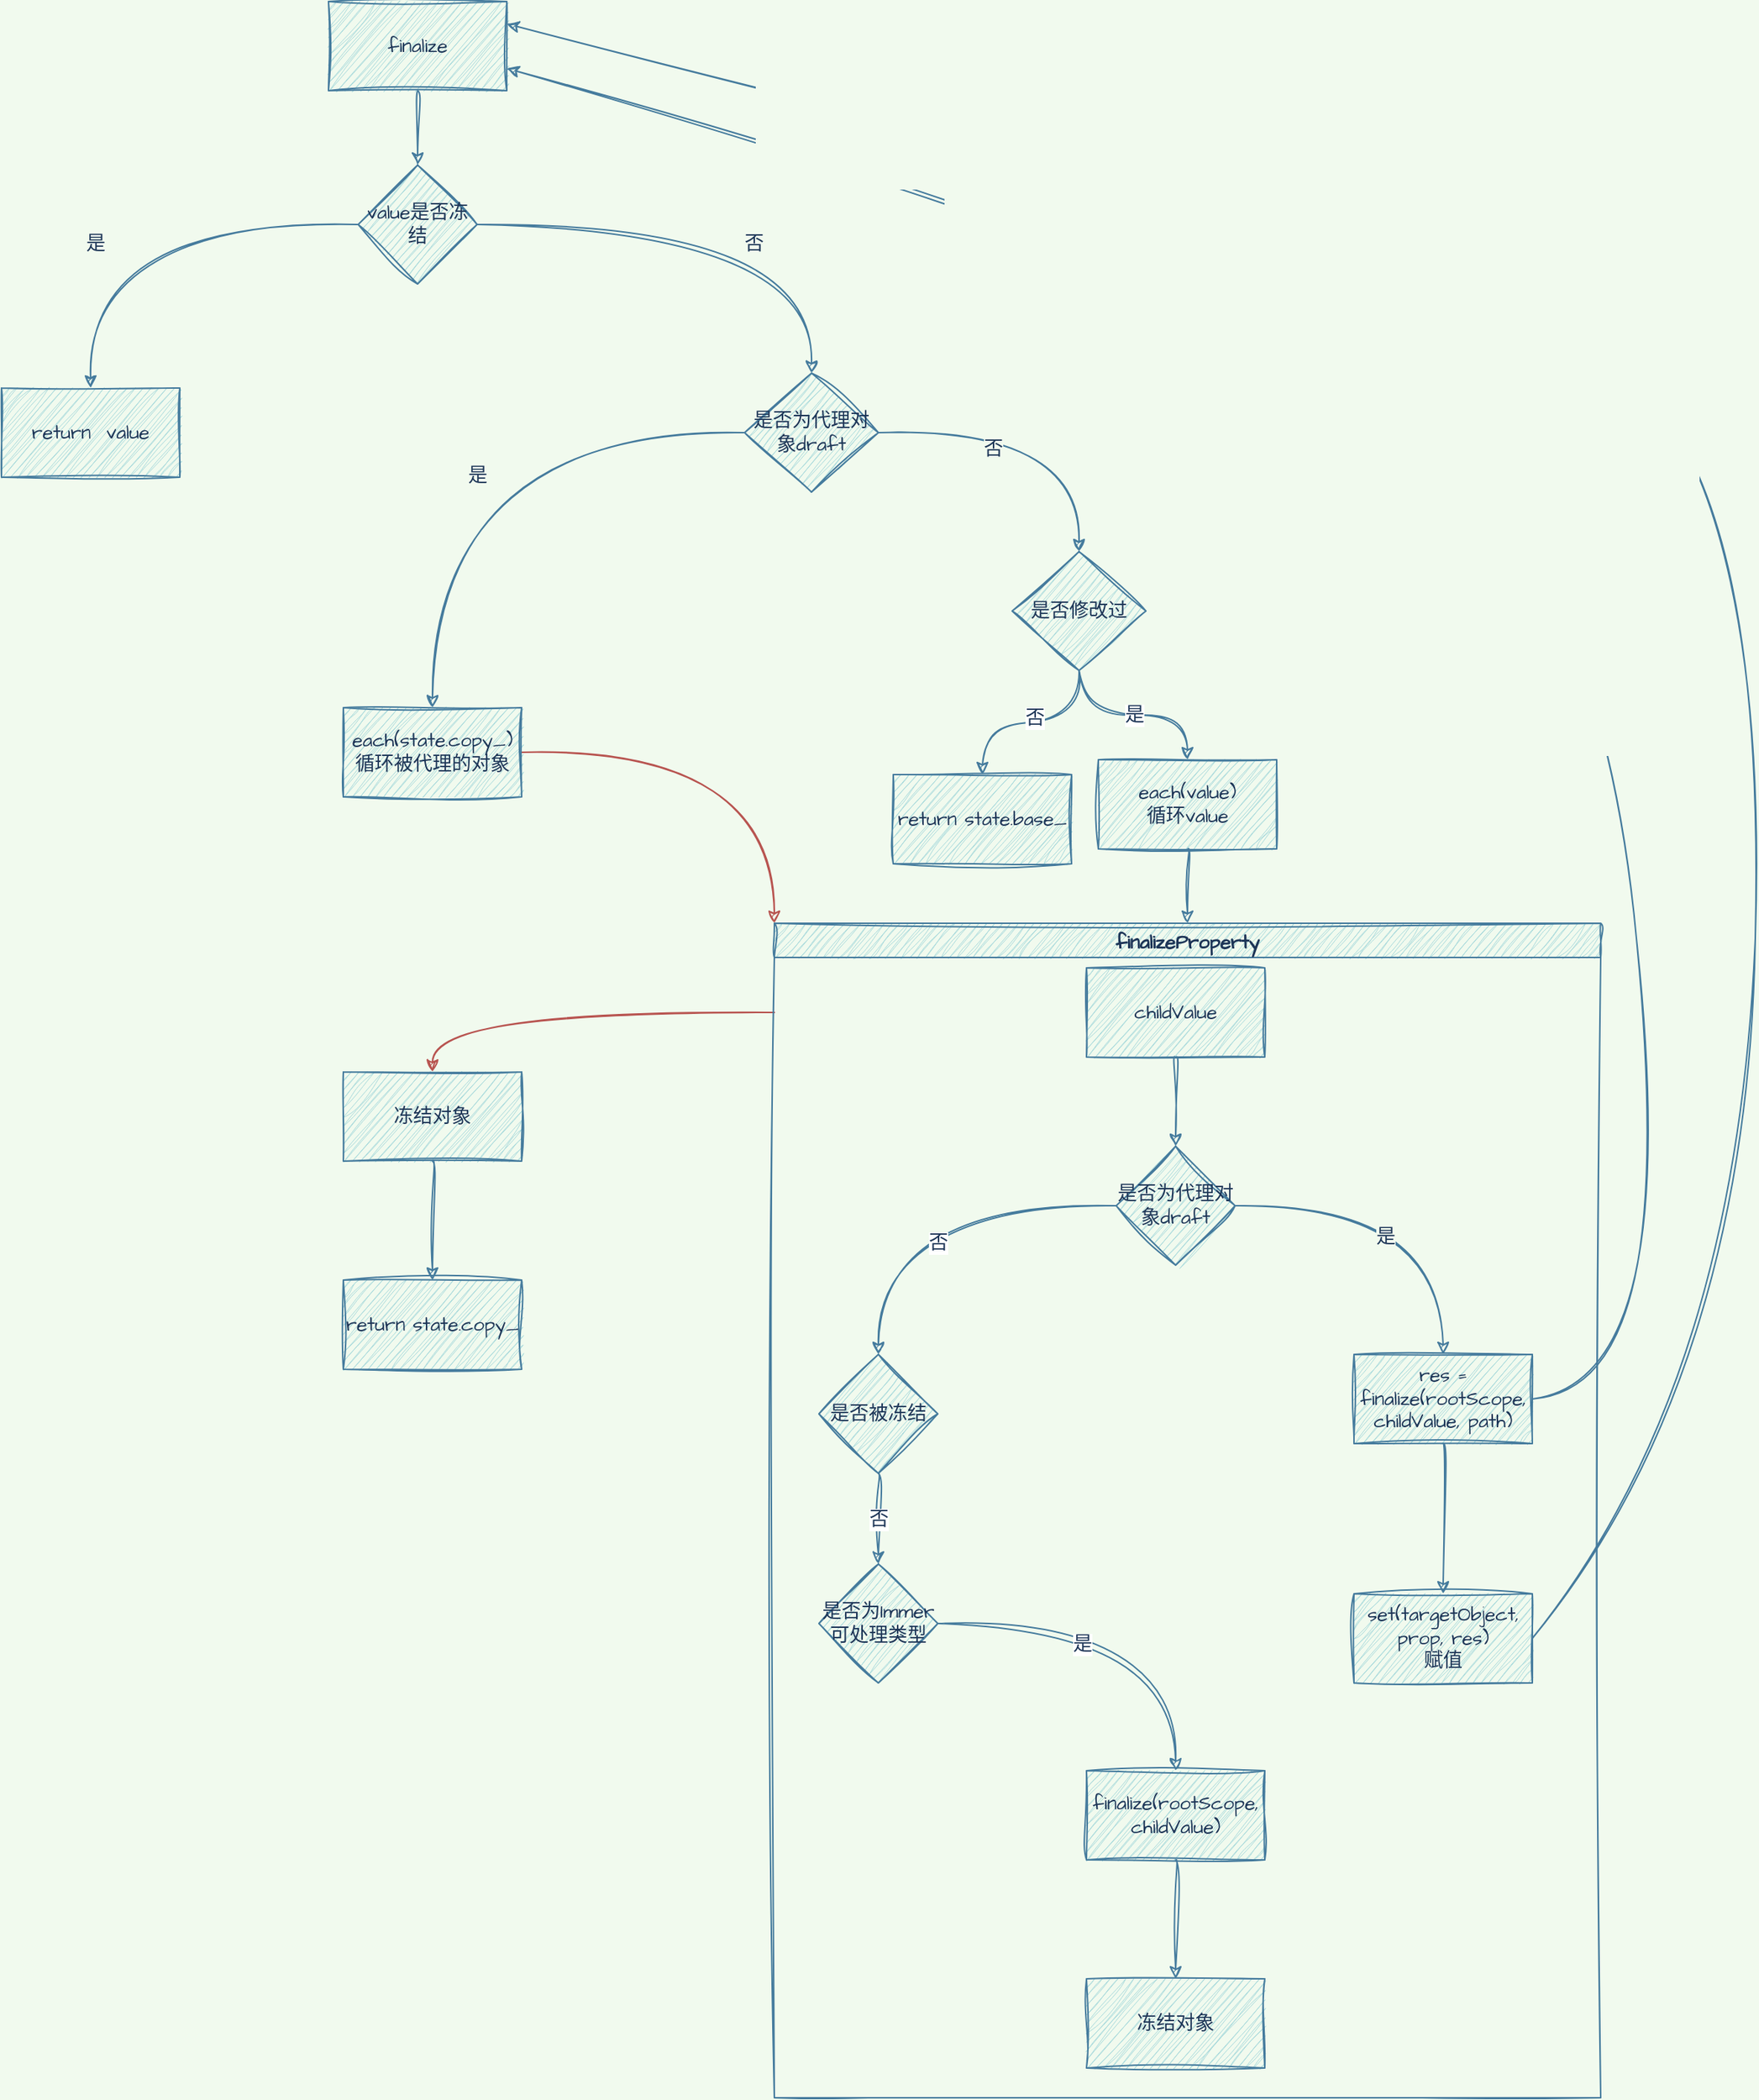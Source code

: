 <mxfile version="20.5.1" type="github" pages="4">
  <diagram id="tn5BtrbcUPYBZDwmzHtb" name="proxy数据反转逻辑">
    <mxGraphModel dx="1720" dy="1116" grid="1" gridSize="10" guides="1" tooltips="1" connect="1" arrows="1" fold="1" page="1" pageScale="1" pageWidth="827" pageHeight="1169" background="#F1FAEE" math="0" shadow="0">
      <root>
        <mxCell id="0" />
        <mxCell id="1" parent="0" />
        <mxCell id="A6OqhsEnk8AN7s7ApDAd-72" style="edgeStyle=orthogonalEdgeStyle;curved=1;rounded=0;sketch=1;hachureGap=4;jiggle=2;orthogonalLoop=1;jettySize=auto;html=1;entryX=0.5;entryY=0;entryDx=0;entryDy=0;strokeColor=#457B9D;fontFamily=Architects Daughter;fontSource=https%3A%2F%2Ffonts.googleapis.com%2Fcss%3Ffamily%3DArchitects%2BDaughter;fontSize=13;fontColor=#1D3557;fillColor=#A8DADC;" parent="1" source="fo0CFtsgjaufAC1H0Sp7-1" target="fo0CFtsgjaufAC1H0Sp7-3" edge="1">
          <mxGeometry relative="1" as="geometry" />
        </mxCell>
        <mxCell id="fo0CFtsgjaufAC1H0Sp7-1" value="finalize" style="rounded=0;whiteSpace=wrap;html=1;hachureGap=4;jiggle=2;fontFamily=Architects Daughter;fontSource=https%3A%2F%2Ffonts.googleapis.com%2Fcss%3Ffamily%3DArchitects%2BDaughter;fontSize=13;sketch=1;fillColor=#A8DADC;strokeColor=#457B9D;fontColor=#1D3557;" parent="1" vertex="1">
          <mxGeometry x="430" y="550" width="120" height="60" as="geometry" />
        </mxCell>
        <mxCell id="fo0CFtsgjaufAC1H0Sp7-5" value="" style="edgeStyle=orthogonalEdgeStyle;rounded=0;hachureGap=4;jiggle=2;orthogonalLoop=1;jettySize=auto;html=1;strokeColor=#457B9D;fontFamily=Architects Daughter;fontSource=https%3A%2F%2Ffonts.googleapis.com%2Fcss%3Ffamily%3DArchitects%2BDaughter;fontSize=13;fontColor=#1D3557;fillColor=#A8DADC;sketch=1;labelBackgroundColor=#F1FAEE;entryX=0.5;entryY=0;entryDx=0;entryDy=0;curved=1;" parent="1" source="fo0CFtsgjaufAC1H0Sp7-3" target="fo0CFtsgjaufAC1H0Sp7-12" edge="1">
          <mxGeometry relative="1" as="geometry">
            <mxPoint x="600" y="790" as="targetPoint" />
          </mxGeometry>
        </mxCell>
        <mxCell id="fo0CFtsgjaufAC1H0Sp7-10" value="否" style="edgeLabel;html=1;align=center;verticalAlign=middle;resizable=0;points=[];fontSize=13;fontFamily=Architects Daughter;labelBackgroundColor=#F1FAEE;fontColor=#1D3557;sketch=1;rounded=0;" parent="fo0CFtsgjaufAC1H0Sp7-5" vertex="1" connectable="0">
          <mxGeometry x="0.143" y="-13" relative="1" as="geometry">
            <mxPoint as="offset" />
          </mxGeometry>
        </mxCell>
        <mxCell id="fo0CFtsgjaufAC1H0Sp7-7" value="" style="edgeStyle=orthogonalEdgeStyle;rounded=0;hachureGap=4;jiggle=2;orthogonalLoop=1;jettySize=auto;html=1;strokeColor=#457B9D;fontFamily=Architects Daughter;fontSource=https%3A%2F%2Ffonts.googleapis.com%2Fcss%3Ffamily%3DArchitects%2BDaughter;fontSize=13;fontColor=#1D3557;fillColor=#A8DADC;sketch=1;labelBackgroundColor=#F1FAEE;curved=1;" parent="1" source="fo0CFtsgjaufAC1H0Sp7-3" target="fo0CFtsgjaufAC1H0Sp7-6" edge="1">
          <mxGeometry relative="1" as="geometry" />
        </mxCell>
        <mxCell id="fo0CFtsgjaufAC1H0Sp7-8" value="是" style="edgeLabel;html=1;align=center;verticalAlign=middle;resizable=0;points=[];fontSize=13;fontFamily=Architects Daughter;labelBackgroundColor=#F1FAEE;fontColor=#1D3557;sketch=1;rounded=0;" parent="fo0CFtsgjaufAC1H0Sp7-7" vertex="1" connectable="0">
          <mxGeometry x="0.221" y="13" relative="1" as="geometry">
            <mxPoint as="offset" />
          </mxGeometry>
        </mxCell>
        <mxCell id="fo0CFtsgjaufAC1H0Sp7-3" value="value是否冻结" style="rhombus;whiteSpace=wrap;html=1;hachureGap=4;jiggle=2;strokeColor=#457B9D;fontFamily=Architects Daughter;fontSource=https%3A%2F%2Ffonts.googleapis.com%2Fcss%3Ffamily%3DArchitects%2BDaughter;fontSize=13;fontColor=#1D3557;fillColor=#A8DADC;rounded=0;sketch=1;" parent="1" vertex="1">
          <mxGeometry x="450" y="660" width="80" height="80" as="geometry" />
        </mxCell>
        <mxCell id="fo0CFtsgjaufAC1H0Sp7-6" value="return&amp;nbsp; value" style="whiteSpace=wrap;html=1;fontSize=13;fontFamily=Architects Daughter;fillColor=#A8DADC;strokeColor=#457B9D;fontColor=#1D3557;hachureGap=4;jiggle=2;fontSource=https%3A%2F%2Ffonts.googleapis.com%2Fcss%3Ffamily%3DArchitects%2BDaughter;rounded=0;sketch=1;" parent="1" vertex="1">
          <mxGeometry x="210" y="810" width="120" height="60" as="geometry" />
        </mxCell>
        <mxCell id="fo0CFtsgjaufAC1H0Sp7-15" value="" style="edgeStyle=orthogonalEdgeStyle;rounded=0;sketch=1;hachureGap=4;jiggle=2;orthogonalLoop=1;jettySize=auto;html=1;strokeColor=#457B9D;fontFamily=Architects Daughter;fontSource=https%3A%2F%2Ffonts.googleapis.com%2Fcss%3Ffamily%3DArchitects%2BDaughter;fontSize=13;fontColor=#1D3557;fillColor=#A8DADC;labelBackgroundColor=#F1FAEE;curved=1;entryX=0.5;entryY=0;entryDx=0;entryDy=0;" parent="1" source="fo0CFtsgjaufAC1H0Sp7-12" target="A6OqhsEnk8AN7s7ApDAd-77" edge="1">
          <mxGeometry relative="1" as="geometry" />
        </mxCell>
        <mxCell id="A6OqhsEnk8AN7s7ApDAd-1" value="否" style="edgeLabel;html=1;align=center;verticalAlign=middle;resizable=0;points=[];fontSize=13;labelBackgroundColor=#F1FAEE;fontColor=#1D3557;sketch=1;rounded=0;" parent="fo0CFtsgjaufAC1H0Sp7-15" vertex="1" connectable="0">
          <mxGeometry x="0.069" y="-1" relative="1" as="geometry">
            <mxPoint x="-38" y="9" as="offset" />
          </mxGeometry>
        </mxCell>
        <mxCell id="fo0CFtsgjaufAC1H0Sp7-17" value="" style="edgeStyle=orthogonalEdgeStyle;rounded=0;sketch=1;hachureGap=4;jiggle=2;orthogonalLoop=1;jettySize=auto;html=1;strokeColor=#457B9D;fontFamily=Architects Daughter;fontSource=https%3A%2F%2Ffonts.googleapis.com%2Fcss%3Ffamily%3DArchitects%2BDaughter;fontSize=13;fontColor=#1D3557;fillColor=#A8DADC;labelBackgroundColor=#F1FAEE;curved=1;" parent="1" source="fo0CFtsgjaufAC1H0Sp7-12" target="fo0CFtsgjaufAC1H0Sp7-16" edge="1">
          <mxGeometry relative="1" as="geometry" />
        </mxCell>
        <mxCell id="A6OqhsEnk8AN7s7ApDAd-2" value="是" style="edgeLabel;html=1;align=center;verticalAlign=middle;resizable=0;points=[];fontSize=13;labelBackgroundColor=#F1FAEE;fontColor=#1D3557;sketch=1;rounded=0;" parent="fo0CFtsgjaufAC1H0Sp7-17" vertex="1" connectable="0">
          <mxGeometry x="0.092" y="-2" relative="1" as="geometry">
            <mxPoint x="32" y="22" as="offset" />
          </mxGeometry>
        </mxCell>
        <mxCell id="fo0CFtsgjaufAC1H0Sp7-12" value="是否为代理对象draft" style="rhombus;whiteSpace=wrap;html=1;sketch=1;hachureGap=4;jiggle=2;fontFamily=Architects Daughter;fontSource=https%3A%2F%2Ffonts.googleapis.com%2Fcss%3Ffamily%3DArchitects%2BDaughter;fontSize=13;fillColor=#A8DADC;strokeColor=#457B9D;fontColor=#1D3557;rounded=0;" parent="1" vertex="1">
          <mxGeometry x="710" y="800" width="90" height="80" as="geometry" />
        </mxCell>
        <mxCell id="A6OqhsEnk8AN7s7ApDAd-64" style="edgeStyle=orthogonalEdgeStyle;curved=1;rounded=0;sketch=1;hachureGap=4;jiggle=2;orthogonalLoop=1;jettySize=auto;html=1;strokeColor=#457B9D;fontFamily=Architects Daughter;fontSource=https%3A%2F%2Ffonts.googleapis.com%2Fcss%3Ffamily%3DArchitects%2BDaughter;fontSize=13;fontColor=#1D3557;fillColor=#A8DADC;" parent="1" source="fo0CFtsgjaufAC1H0Sp7-14" target="A6OqhsEnk8AN7s7ApDAd-45" edge="1">
          <mxGeometry relative="1" as="geometry" />
        </mxCell>
        <mxCell id="fo0CFtsgjaufAC1H0Sp7-14" value="each(value)&lt;br style=&quot;font-size: 13px;&quot;&gt;循环value" style="whiteSpace=wrap;html=1;fontSize=13;fontFamily=Architects Daughter;fillColor=#A8DADC;strokeColor=#457B9D;fontColor=#1D3557;sketch=1;hachureGap=4;jiggle=2;fontSource=https%3A%2F%2Ffonts.googleapis.com%2Fcss%3Ffamily%3DArchitects%2BDaughter;rounded=0;" parent="1" vertex="1">
          <mxGeometry x="948" y="1060" width="120" height="60" as="geometry" />
        </mxCell>
        <mxCell id="A6OqhsEnk8AN7s7ApDAd-31" style="edgeStyle=orthogonalEdgeStyle;curved=1;rounded=0;sketch=1;hachureGap=4;jiggle=2;orthogonalLoop=1;jettySize=auto;html=1;strokeColor=#b85450;fontFamily=Architects Daughter;fontSource=https%3A%2F%2Ffonts.googleapis.com%2Fcss%3Ffamily%3DArchitects%2BDaughter;fontSize=13;fontColor=#1D3557;fillColor=#f8cecc;entryX=0;entryY=0;entryDx=0;entryDy=0;" parent="1" source="fo0CFtsgjaufAC1H0Sp7-16" target="A6OqhsEnk8AN7s7ApDAd-45" edge="1">
          <mxGeometry relative="1" as="geometry" />
        </mxCell>
        <mxCell id="fo0CFtsgjaufAC1H0Sp7-16" value="each(state.copy_)&lt;br&gt;循环被代理的对象" style="whiteSpace=wrap;html=1;fontSize=13;fontFamily=Architects Daughter;fillColor=#A8DADC;strokeColor=#457B9D;fontColor=#1D3557;sketch=1;hachureGap=4;jiggle=2;fontSource=https%3A%2F%2Ffonts.googleapis.com%2Fcss%3Ffamily%3DArchitects%2BDaughter;rounded=0;" parent="1" vertex="1">
          <mxGeometry x="440" y="1025" width="120" height="60" as="geometry" />
        </mxCell>
        <mxCell id="A6OqhsEnk8AN7s7ApDAd-36" style="edgeStyle=orthogonalEdgeStyle;curved=1;rounded=0;sketch=1;hachureGap=4;jiggle=2;orthogonalLoop=1;jettySize=auto;html=1;strokeColor=#b85450;fontFamily=Architects Daughter;fontSource=https%3A%2F%2Ffonts.googleapis.com%2Fcss%3Ffamily%3DArchitects%2BDaughter;fontSize=13;fontColor=#1D3557;fillColor=#f8cecc;" parent="1" target="A6OqhsEnk8AN7s7ApDAd-35" edge="1">
          <mxGeometry relative="1" as="geometry">
            <mxPoint x="730" y="1230" as="sourcePoint" />
          </mxGeometry>
        </mxCell>
        <mxCell id="A6OqhsEnk8AN7s7ApDAd-38" value="" style="edgeStyle=orthogonalEdgeStyle;curved=1;rounded=0;sketch=1;hachureGap=4;jiggle=2;orthogonalLoop=1;jettySize=auto;html=1;strokeColor=#457B9D;fontFamily=Architects Daughter;fontSource=https%3A%2F%2Ffonts.googleapis.com%2Fcss%3Ffamily%3DArchitects%2BDaughter;fontSize=13;fontColor=#1D3557;fillColor=#A8DADC;" parent="1" source="A6OqhsEnk8AN7s7ApDAd-35" target="A6OqhsEnk8AN7s7ApDAd-37" edge="1">
          <mxGeometry relative="1" as="geometry" />
        </mxCell>
        <mxCell id="A6OqhsEnk8AN7s7ApDAd-35" value="冻结对象" style="whiteSpace=wrap;html=1;fontSize=13;fontFamily=Architects Daughter;fillColor=#A8DADC;strokeColor=#457B9D;fontColor=#1D3557;sketch=1;hachureGap=4;jiggle=2;fontSource=https%3A%2F%2Ffonts.googleapis.com%2Fcss%3Ffamily%3DArchitects%2BDaughter;rounded=0;" parent="1" vertex="1">
          <mxGeometry x="440" y="1270" width="120" height="60" as="geometry" />
        </mxCell>
        <mxCell id="A6OqhsEnk8AN7s7ApDAd-37" value="return state.copy_" style="whiteSpace=wrap;html=1;fontSize=13;fontFamily=Architects Daughter;fillColor=#A8DADC;strokeColor=#457B9D;fontColor=#1D3557;sketch=1;hachureGap=4;jiggle=2;fontSource=https%3A%2F%2Ffonts.googleapis.com%2Fcss%3Ffamily%3DArchitects%2BDaughter;rounded=0;" parent="1" vertex="1">
          <mxGeometry x="440" y="1410" width="120" height="60" as="geometry" />
        </mxCell>
        <mxCell id="A6OqhsEnk8AN7s7ApDAd-45" value="finalizeProperty" style="swimlane;sketch=1;hachureGap=4;jiggle=2;strokeColor=#457B9D;fontFamily=Architects Daughter;fontSource=https%3A%2F%2Ffonts.googleapis.com%2Fcss%3Ffamily%3DArchitects%2BDaughter;fontSize=13;fontColor=#1D3557;fillColor=#A8DADC;rounded=0;" parent="1" vertex="1">
          <mxGeometry x="730" y="1170" width="556" height="790" as="geometry" />
        </mxCell>
        <mxCell id="A6OqhsEnk8AN7s7ApDAd-50" value="&lt;span style=&quot;color: rgb(29, 53, 87); font-size: 13px;&quot;&gt;是否为代理对象draft&lt;/span&gt;" style="rhombus;whiteSpace=wrap;html=1;fontSize=13;fontFamily=Architects Daughter;sketch=1;hachureGap=4;jiggle=2;fontSource=https%3A%2F%2Ffonts.googleapis.com%2Fcss%3Ffamily%3DArchitects%2BDaughter;fillColor=#A8DADC;strokeColor=#457B9D;fontColor=#1D3557;rounded=0;" parent="A6OqhsEnk8AN7s7ApDAd-45" vertex="1">
          <mxGeometry x="230" y="150" width="80" height="80" as="geometry" />
        </mxCell>
        <mxCell id="A6OqhsEnk8AN7s7ApDAd-52" value="res = finalize(rootScope, childValue, path)" style="whiteSpace=wrap;html=1;fontFamily=Architects Daughter;fillColor=#A8DADC;strokeColor=#457B9D;fontColor=#1D3557;sketch=1;hachureGap=4;jiggle=2;fontSource=https%3A%2F%2Ffonts.googleapis.com%2Fcss%3Ffamily%3DArchitects%2BDaughter;fontSize=13;rounded=0;" parent="A6OqhsEnk8AN7s7ApDAd-45" vertex="1">
          <mxGeometry x="390" y="290" width="120" height="60" as="geometry" />
        </mxCell>
        <mxCell id="A6OqhsEnk8AN7s7ApDAd-46" value="" style="edgeStyle=orthogonalEdgeStyle;rounded=0;orthogonalLoop=1;jettySize=auto;html=1;strokeColor=#457B9D;fontColor=#1D3557;fillColor=#A8DADC;sketch=1;labelBackgroundColor=#F1FAEE;fontSize=13;curved=1;" parent="A6OqhsEnk8AN7s7ApDAd-45" source="A6OqhsEnk8AN7s7ApDAd-50" target="A6OqhsEnk8AN7s7ApDAd-52" edge="1">
          <mxGeometry relative="1" as="geometry" />
        </mxCell>
        <mxCell id="A6OqhsEnk8AN7s7ApDAd-47" value="是" style="edgeLabel;html=1;align=center;verticalAlign=middle;resizable=0;points=[];fontColor=#1D3557;sketch=1;labelBackgroundColor=#F1FAEE;fontSize=13;rounded=0;" parent="A6OqhsEnk8AN7s7ApDAd-46" vertex="1" connectable="0">
          <mxGeometry x="-0.033" y="1" relative="1" as="geometry">
            <mxPoint x="-15" y="21" as="offset" />
          </mxGeometry>
        </mxCell>
        <mxCell id="A6OqhsEnk8AN7s7ApDAd-53" value="set(targetObject, prop, res)&lt;br&gt;赋值" style="whiteSpace=wrap;html=1;fontFamily=Architects Daughter;fillColor=#A8DADC;strokeColor=#457B9D;fontColor=#1D3557;sketch=1;hachureGap=4;jiggle=2;fontSource=https%3A%2F%2Ffonts.googleapis.com%2Fcss%3Ffamily%3DArchitects%2BDaughter;fontSize=13;rounded=0;" parent="A6OqhsEnk8AN7s7ApDAd-45" vertex="1">
          <mxGeometry x="390" y="451" width="120" height="60" as="geometry" />
        </mxCell>
        <mxCell id="A6OqhsEnk8AN7s7ApDAd-51" value="" style="edgeStyle=orthogonalEdgeStyle;rounded=0;sketch=1;hachureGap=4;jiggle=2;orthogonalLoop=1;jettySize=auto;html=1;fontFamily=Architects Daughter;fontSource=https%3A%2F%2Ffonts.googleapis.com%2Fcss%3Ffamily%3DArchitects%2BDaughter;fontSize=13;labelBackgroundColor=#F1FAEE;strokeColor=#457B9D;fontColor=#1D3557;curved=1;" parent="A6OqhsEnk8AN7s7ApDAd-45" source="A6OqhsEnk8AN7s7ApDAd-52" target="A6OqhsEnk8AN7s7ApDAd-53" edge="1">
          <mxGeometry relative="1" as="geometry" />
        </mxCell>
        <mxCell id="A6OqhsEnk8AN7s7ApDAd-74" value="否" style="edgeStyle=orthogonalEdgeStyle;curved=1;sketch=1;hachureGap=4;jiggle=2;orthogonalLoop=1;jettySize=auto;html=1;strokeColor=#457B9D;fontFamily=Architects Daughter;fontSource=https%3A%2F%2Ffonts.googleapis.com%2Fcss%3Ffamily%3DArchitects%2BDaughter;fontSize=13;fontColor=#1D3557;fillColor=#A8DADC;" parent="A6OqhsEnk8AN7s7ApDAd-45" source="A6OqhsEnk8AN7s7ApDAd-56" target="A6OqhsEnk8AN7s7ApDAd-73" edge="1">
          <mxGeometry relative="1" as="geometry" />
        </mxCell>
        <mxCell id="A6OqhsEnk8AN7s7ApDAd-56" value="是否被冻结" style="rhombus;whiteSpace=wrap;html=1;sketch=1;hachureGap=4;jiggle=2;strokeColor=#457B9D;fontFamily=Architects Daughter;fontSource=https%3A%2F%2Ffonts.googleapis.com%2Fcss%3Ffamily%3DArchitects%2BDaughter;fontSize=13;fontColor=#1D3557;fillColor=#A8DADC;rounded=0;" parent="A6OqhsEnk8AN7s7ApDAd-45" vertex="1">
          <mxGeometry x="30" y="290" width="80" height="80" as="geometry" />
        </mxCell>
        <mxCell id="A6OqhsEnk8AN7s7ApDAd-48" style="edgeStyle=orthogonalEdgeStyle;curved=1;rounded=0;sketch=1;hachureGap=4;jiggle=2;orthogonalLoop=1;jettySize=auto;html=1;entryX=0.5;entryY=0;entryDx=0;entryDy=0;strokeColor=#457B9D;fontFamily=Architects Daughter;fontSource=https%3A%2F%2Ffonts.googleapis.com%2Fcss%3Ffamily%3DArchitects%2BDaughter;fontSize=13;fontColor=#1D3557;fillColor=#A8DADC;" parent="A6OqhsEnk8AN7s7ApDAd-45" source="A6OqhsEnk8AN7s7ApDAd-50" target="A6OqhsEnk8AN7s7ApDAd-56" edge="1">
          <mxGeometry relative="1" as="geometry" />
        </mxCell>
        <mxCell id="A6OqhsEnk8AN7s7ApDAd-49" value="否" style="edgeLabel;html=1;align=center;verticalAlign=middle;resizable=0;points=[];fontSize=13;fontFamily=Architects Daughter;fontColor=#1D3557;rounded=0;" parent="A6OqhsEnk8AN7s7ApDAd-48" vertex="1" connectable="0">
          <mxGeometry x="0.149" y="19" relative="1" as="geometry">
            <mxPoint x="29" y="6" as="offset" />
          </mxGeometry>
        </mxCell>
        <mxCell id="A6OqhsEnk8AN7s7ApDAd-57" value="冻结对象" style="whiteSpace=wrap;html=1;fontSize=13;fontFamily=Architects Daughter;fillColor=#A8DADC;strokeColor=#457B9D;fontColor=#1D3557;sketch=1;hachureGap=4;jiggle=2;fontSource=https%3A%2F%2Ffonts.googleapis.com%2Fcss%3Ffamily%3DArchitects%2BDaughter;rounded=0;" parent="A6OqhsEnk8AN7s7ApDAd-45" vertex="1">
          <mxGeometry x="210" y="710" width="120" height="60" as="geometry" />
        </mxCell>
        <mxCell id="A6OqhsEnk8AN7s7ApDAd-58" style="edgeStyle=orthogonalEdgeStyle;curved=1;rounded=0;sketch=1;hachureGap=4;jiggle=2;orthogonalLoop=1;jettySize=auto;html=1;entryX=0.5;entryY=0;entryDx=0;entryDy=0;strokeColor=#457B9D;fontFamily=Architects Daughter;fontSource=https%3A%2F%2Ffonts.googleapis.com%2Fcss%3Ffamily%3DArchitects%2BDaughter;fontSize=13;fontColor=#1D3557;fillColor=#A8DADC;" parent="A6OqhsEnk8AN7s7ApDAd-45" source="A6OqhsEnk8AN7s7ApDAd-59" target="A6OqhsEnk8AN7s7ApDAd-57" edge="1">
          <mxGeometry relative="1" as="geometry" />
        </mxCell>
        <mxCell id="A6OqhsEnk8AN7s7ApDAd-59" value="finalize(rootScope, childValue)" style="whiteSpace=wrap;html=1;fontSize=13;fontFamily=Architects Daughter;fillColor=#A8DADC;strokeColor=#457B9D;fontColor=#1D3557;sketch=1;hachureGap=4;jiggle=2;fontSource=https%3A%2F%2Ffonts.googleapis.com%2Fcss%3Ffamily%3DArchitects%2BDaughter;rounded=0;" parent="A6OqhsEnk8AN7s7ApDAd-45" vertex="1">
          <mxGeometry x="210" y="570" width="120" height="60" as="geometry" />
        </mxCell>
        <mxCell id="A6OqhsEnk8AN7s7ApDAd-63" style="edgeStyle=orthogonalEdgeStyle;curved=1;rounded=0;sketch=1;hachureGap=4;jiggle=2;orthogonalLoop=1;jettySize=auto;html=1;strokeColor=#457B9D;fontFamily=Architects Daughter;fontSource=https%3A%2F%2Ffonts.googleapis.com%2Fcss%3Ffamily%3DArchitects%2BDaughter;fontSize=13;fontColor=#1D3557;fillColor=#A8DADC;" parent="A6OqhsEnk8AN7s7ApDAd-45" source="A6OqhsEnk8AN7s7ApDAd-61" target="A6OqhsEnk8AN7s7ApDAd-50" edge="1">
          <mxGeometry relative="1" as="geometry" />
        </mxCell>
        <mxCell id="A6OqhsEnk8AN7s7ApDAd-61" value="childValue" style="whiteSpace=wrap;html=1;fontSize=13;fontFamily=Architects Daughter;fillColor=#A8DADC;strokeColor=#457B9D;fontColor=#1D3557;sketch=1;hachureGap=4;jiggle=2;fontSource=https%3A%2F%2Ffonts.googleapis.com%2Fcss%3Ffamily%3DArchitects%2BDaughter;rounded=0;" parent="A6OqhsEnk8AN7s7ApDAd-45" vertex="1">
          <mxGeometry x="210" y="30" width="120" height="60" as="geometry" />
        </mxCell>
        <mxCell id="A6OqhsEnk8AN7s7ApDAd-75" style="edgeStyle=orthogonalEdgeStyle;curved=1;sketch=1;hachureGap=4;jiggle=2;orthogonalLoop=1;jettySize=auto;html=1;strokeColor=#457B9D;fontFamily=Architects Daughter;fontSource=https%3A%2F%2Ffonts.googleapis.com%2Fcss%3Ffamily%3DArchitects%2BDaughter;fontSize=13;fontColor=#1D3557;fillColor=#A8DADC;" parent="A6OqhsEnk8AN7s7ApDAd-45" source="A6OqhsEnk8AN7s7ApDAd-73" target="A6OqhsEnk8AN7s7ApDAd-59" edge="1">
          <mxGeometry relative="1" as="geometry" />
        </mxCell>
        <mxCell id="A6OqhsEnk8AN7s7ApDAd-76" value="是" style="edgeLabel;html=1;align=center;verticalAlign=middle;resizable=0;points=[];fontSize=13;fontFamily=Architects Daughter;fontColor=#1D3557;" parent="A6OqhsEnk8AN7s7ApDAd-75" vertex="1" connectable="0">
          <mxGeometry x="-0.256" y="-14" relative="1" as="geometry">
            <mxPoint as="offset" />
          </mxGeometry>
        </mxCell>
        <mxCell id="A6OqhsEnk8AN7s7ApDAd-73" value="是否为Immer可处理类型" style="rhombus;whiteSpace=wrap;html=1;sketch=1;hachureGap=4;jiggle=2;strokeColor=#457B9D;fontFamily=Architects Daughter;fontSource=https%3A%2F%2Ffonts.googleapis.com%2Fcss%3Ffamily%3DArchitects%2BDaughter;fontSize=13;fontColor=#1D3557;fillColor=#A8DADC;rounded=0;" parent="A6OqhsEnk8AN7s7ApDAd-45" vertex="1">
          <mxGeometry x="30" y="431" width="80" height="80" as="geometry" />
        </mxCell>
        <mxCell id="A6OqhsEnk8AN7s7ApDAd-60" value="&lt;div style=&quot;background-color: rgb(30, 30, 30); line-height: 18px; font-size: 12px; font-family: Menlo, Monaco, &amp;quot;Courier New&amp;quot;, monospace; color: rgb(212, 212, 212);&quot;&gt;&lt;br&gt;&lt;/div&gt;" style="text;html=1;align=center;verticalAlign=middle;resizable=0;points=[];autosize=1;strokeColor=none;fillColor=none;fontSize=13;fontFamily=Architects Daughter;fontColor=#1D3557;sketch=1;hachureGap=4;jiggle=2;fontSource=https%3A%2F%2Ffonts.googleapis.com%2Fcss%3Ffamily%3DArchitects%2BDaughter;rounded=0;" parent="1" vertex="1">
          <mxGeometry x="410" y="1715" width="20" height="30" as="geometry" />
        </mxCell>
        <mxCell id="A6OqhsEnk8AN7s7ApDAd-68" value="" style="endArrow=classic;html=1;rounded=0;sketch=1;hachureGap=4;jiggle=2;strokeColor=#457B9D;fontFamily=Architects Daughter;fontSource=https%3A%2F%2Ffonts.googleapis.com%2Fcss%3Ffamily%3DArchitects%2BDaughter;fontSize=13;fontColor=#1D3557;fillColor=#A8DADC;curved=1;entryX=1;entryY=0.75;entryDx=0;entryDy=0;exitX=1;exitY=0.5;exitDx=0;exitDy=0;" parent="1" source="A6OqhsEnk8AN7s7ApDAd-52" target="fo0CFtsgjaufAC1H0Sp7-1" edge="1">
          <mxGeometry width="50" height="50" relative="1" as="geometry">
            <mxPoint x="930" y="860" as="sourcePoint" />
            <mxPoint x="630" y="690" as="targetPoint" />
            <Array as="points">
              <mxPoint x="1340" y="1480" />
              <mxPoint x="1280" y="880" />
              <mxPoint x="920" y="700" />
            </Array>
          </mxGeometry>
        </mxCell>
        <mxCell id="A6OqhsEnk8AN7s7ApDAd-70" value="" style="endArrow=classic;html=1;rounded=0;sketch=1;hachureGap=4;jiggle=2;strokeColor=#457B9D;fontFamily=Architects Daughter;fontSource=https%3A%2F%2Ffonts.googleapis.com%2Fcss%3Ffamily%3DArchitects%2BDaughter;fontSize=13;fontColor=#1D3557;fillColor=#A8DADC;curved=1;entryX=1;entryY=0.25;entryDx=0;entryDy=0;exitX=1;exitY=0.5;exitDx=0;exitDy=0;" parent="1" source="A6OqhsEnk8AN7s7ApDAd-53" target="fo0CFtsgjaufAC1H0Sp7-1" edge="1">
          <mxGeometry width="50" height="50" relative="1" as="geometry">
            <mxPoint x="1380" y="970" as="sourcePoint" />
            <mxPoint x="1430" y="920" as="targetPoint" />
            <Array as="points">
              <mxPoint x="1380" y="1470" />
              <mxPoint x="1400" y="890" />
              <mxPoint x="1220" y="720" />
              <mxPoint x="870" y="650" />
            </Array>
          </mxGeometry>
        </mxCell>
        <mxCell id="A6OqhsEnk8AN7s7ApDAd-78" value="是" style="edgeStyle=orthogonalEdgeStyle;curved=1;sketch=1;hachureGap=4;jiggle=2;orthogonalLoop=1;jettySize=auto;html=1;entryX=0.5;entryY=0;entryDx=0;entryDy=0;strokeColor=#457B9D;fontFamily=Architects Daughter;fontSource=https%3A%2F%2Ffonts.googleapis.com%2Fcss%3Ffamily%3DArchitects%2BDaughter;fontSize=13;fontColor=#1D3557;fillColor=#A8DADC;" parent="1" source="A6OqhsEnk8AN7s7ApDAd-77" target="fo0CFtsgjaufAC1H0Sp7-14" edge="1">
          <mxGeometry relative="1" as="geometry" />
        </mxCell>
        <mxCell id="A6OqhsEnk8AN7s7ApDAd-81" value="" style="edgeStyle=orthogonalEdgeStyle;curved=1;sketch=1;hachureGap=4;jiggle=2;orthogonalLoop=1;jettySize=auto;html=1;strokeColor=#457B9D;fontFamily=Architects Daughter;fontSource=https%3A%2F%2Ffonts.googleapis.com%2Fcss%3Ffamily%3DArchitects%2BDaughter;fontSize=13;fontColor=#1D3557;fillColor=#A8DADC;" parent="1" source="A6OqhsEnk8AN7s7ApDAd-77" target="A6OqhsEnk8AN7s7ApDAd-80" edge="1">
          <mxGeometry relative="1" as="geometry" />
        </mxCell>
        <mxCell id="A6OqhsEnk8AN7s7ApDAd-82" value="否" style="edgeLabel;html=1;align=center;verticalAlign=middle;resizable=0;points=[];fontSize=13;fontFamily=Architects Daughter;fontColor=#1D3557;" parent="A6OqhsEnk8AN7s7ApDAd-81" vertex="1" connectable="0">
          <mxGeometry x="-0.027" y="-3" relative="1" as="geometry">
            <mxPoint as="offset" />
          </mxGeometry>
        </mxCell>
        <mxCell id="A6OqhsEnk8AN7s7ApDAd-77" value="是否修改过" style="rhombus;whiteSpace=wrap;html=1;sketch=1;hachureGap=4;jiggle=2;fontFamily=Architects Daughter;fontSource=https%3A%2F%2Ffonts.googleapis.com%2Fcss%3Ffamily%3DArchitects%2BDaughter;fontSize=13;fillColor=#A8DADC;strokeColor=#457B9D;fontColor=#1D3557;rounded=0;" parent="1" vertex="1">
          <mxGeometry x="890" y="920" width="90" height="80" as="geometry" />
        </mxCell>
        <mxCell id="A6OqhsEnk8AN7s7ApDAd-80" value="return state.base_" style="whiteSpace=wrap;html=1;fontSize=13;fontFamily=Architects Daughter;fillColor=#A8DADC;strokeColor=#457B9D;fontColor=#1D3557;sketch=1;hachureGap=4;jiggle=2;fontSource=https%3A%2F%2Ffonts.googleapis.com%2Fcss%3Ffamily%3DArchitects%2BDaughter;rounded=0;" parent="1" vertex="1">
          <mxGeometry x="810" y="1070" width="120" height="60" as="geometry" />
        </mxCell>
      </root>
    </mxGraphModel>
  </diagram>
  <diagram id="BGUAxPowBQVxdw91thhm" name="Immer架构">
    <mxGraphModel dx="2703" dy="2760" grid="1" gridSize="10" guides="1" tooltips="1" connect="1" arrows="1" fold="1" page="1" pageScale="1" pageWidth="827" pageHeight="1169" background="#F1FAEE" math="0" shadow="0">
      <root>
        <mxCell id="0" />
        <mxCell id="1" parent="0" />
        <mxCell id="Yq-D_zhIKpXmFAF__01L-6" value="" style="edgeStyle=orthogonalEdgeStyle;rounded=0;sketch=1;hachureGap=4;jiggle=2;orthogonalLoop=1;jettySize=auto;html=1;strokeColor=#457B9D;fontFamily=Architects Daughter;fontSource=https%3A%2F%2Ffonts.googleapis.com%2Fcss%3Ffamily%3DArchitects%2BDaughter;fontSize=16;fontColor=#1D3557;fillColor=#A8DADC;labelBackgroundColor=#F1FAEE;curved=1;" parent="1" source="Yq-D_zhIKpXmFAF__01L-2" target="Yq-D_zhIKpXmFAF__01L-5" edge="1">
          <mxGeometry relative="1" as="geometry" />
        </mxCell>
        <mxCell id="Yq-D_zhIKpXmFAF__01L-8" value="" style="edgeStyle=orthogonalEdgeStyle;rounded=0;sketch=1;hachureGap=4;jiggle=2;orthogonalLoop=1;jettySize=auto;html=1;strokeColor=#457B9D;fontFamily=Architects Daughter;fontSource=https%3A%2F%2Ffonts.googleapis.com%2Fcss%3Ffamily%3DArchitects%2BDaughter;fontSize=16;fontColor=#1D3557;fillColor=#A8DADC;labelBackgroundColor=#F1FAEE;curved=1;" parent="1" source="Yq-D_zhIKpXmFAF__01L-2" target="Yq-D_zhIKpXmFAF__01L-7" edge="1">
          <mxGeometry relative="1" as="geometry" />
        </mxCell>
        <mxCell id="Yq-D_zhIKpXmFAF__01L-10" value="" style="edgeStyle=orthogonalEdgeStyle;rounded=0;sketch=1;hachureGap=4;jiggle=2;orthogonalLoop=1;jettySize=auto;html=1;strokeColor=#457B9D;fontFamily=Architects Daughter;fontSource=https%3A%2F%2Ffonts.googleapis.com%2Fcss%3Ffamily%3DArchitects%2BDaughter;fontSize=16;fontColor=#1D3557;fillColor=#A8DADC;labelBackgroundColor=#F1FAEE;curved=1;" parent="1" source="Yq-D_zhIKpXmFAF__01L-2" target="Yq-D_zhIKpXmFAF__01L-9" edge="1">
          <mxGeometry relative="1" as="geometry" />
        </mxCell>
        <mxCell id="Yq-D_zhIKpXmFAF__01L-12" value="" style="edgeStyle=orthogonalEdgeStyle;rounded=0;sketch=1;hachureGap=4;jiggle=2;orthogonalLoop=1;jettySize=auto;html=1;strokeColor=#457B9D;fontFamily=Architects Daughter;fontSource=https%3A%2F%2Ffonts.googleapis.com%2Fcss%3Ffamily%3DArchitects%2BDaughter;fontSize=16;fontColor=#1D3557;fillColor=#A8DADC;labelBackgroundColor=#F1FAEE;curved=1;" parent="1" source="Yq-D_zhIKpXmFAF__01L-2" target="Yq-D_zhIKpXmFAF__01L-11" edge="1">
          <mxGeometry relative="1" as="geometry" />
        </mxCell>
        <mxCell id="Yq-D_zhIKpXmFAF__01L-14" value="" style="edgeStyle=orthogonalEdgeStyle;rounded=0;sketch=1;hachureGap=4;jiggle=2;orthogonalLoop=1;jettySize=auto;html=1;strokeColor=#457B9D;fontFamily=Architects Daughter;fontSource=https%3A%2F%2Ffonts.googleapis.com%2Fcss%3Ffamily%3DArchitects%2BDaughter;fontSize=16;fontColor=#1D3557;fillColor=#A8DADC;labelBackgroundColor=#F1FAEE;curved=1;" parent="1" source="Yq-D_zhIKpXmFAF__01L-2" target="Yq-D_zhIKpXmFAF__01L-13" edge="1">
          <mxGeometry relative="1" as="geometry" />
        </mxCell>
        <mxCell id="Yq-D_zhIKpXmFAF__01L-18" value="" style="edgeStyle=orthogonalEdgeStyle;rounded=0;sketch=1;hachureGap=4;jiggle=2;orthogonalLoop=1;jettySize=auto;html=1;strokeColor=#457B9D;fontFamily=Architects Daughter;fontSource=https%3A%2F%2Ffonts.googleapis.com%2Fcss%3Ffamily%3DArchitects%2BDaughter;fontSize=16;fontColor=#1D3557;fillColor=#A8DADC;labelBackgroundColor=#F1FAEE;curved=1;" parent="1" source="Yq-D_zhIKpXmFAF__01L-2" target="Yq-D_zhIKpXmFAF__01L-17" edge="1">
          <mxGeometry relative="1" as="geometry" />
        </mxCell>
        <mxCell id="Yq-D_zhIKpXmFAF__01L-2" value="Immer" style="ellipse;whiteSpace=wrap;html=1;sketch=1;hachureGap=4;jiggle=2;strokeColor=#457B9D;fontFamily=Architects Daughter;fontSource=https%3A%2F%2Ffonts.googleapis.com%2Fcss%3Ffamily%3DArchitects%2BDaughter;fontSize=20;fontColor=#1D3557;fillColor=#A8DADC;rounded=0;" parent="1" vertex="1">
          <mxGeometry x="1080" y="-100" width="120" height="80" as="geometry" />
        </mxCell>
        <mxCell id="Sm-spaX30JAatZo1GRiR-2" value="" style="edgeStyle=orthogonalEdgeStyle;rounded=0;sketch=1;hachureGap=4;jiggle=2;orthogonalLoop=1;jettySize=auto;html=1;strokeColor=#457B9D;fontFamily=Architects Daughter;fontSource=https%3A%2F%2Ffonts.googleapis.com%2Fcss%3Ffamily%3DArchitects%2BDaughter;fontSize=16;fontColor=#1D3557;fillColor=#A8DADC;labelBackgroundColor=#F1FAEE;curved=1;" parent="1" source="Yq-D_zhIKpXmFAF__01L-5" target="Sm-spaX30JAatZo1GRiR-1" edge="1">
          <mxGeometry relative="1" as="geometry" />
        </mxCell>
        <mxCell id="Yq-D_zhIKpXmFAF__01L-5" value="ImmerClass" style="ellipse;whiteSpace=wrap;html=1;sketch=1;hachureGap=4;jiggle=2;strokeColor=#457B9D;fontFamily=Architects Daughter;fontSource=https%3A%2F%2Ffonts.googleapis.com%2Fcss%3Ffamily%3DArchitects%2BDaughter;fontSize=20;fontColor=#1D3557;fillColor=#A8DADC;rounded=0;" parent="1" vertex="1">
          <mxGeometry x="20" y="180" width="120" height="80" as="geometry" />
        </mxCell>
        <mxCell id="Sm-spaX30JAatZo1GRiR-4" value="" style="edgeStyle=orthogonalEdgeStyle;rounded=0;sketch=1;hachureGap=4;jiggle=2;orthogonalLoop=1;jettySize=auto;html=1;strokeColor=#457B9D;fontFamily=Architects Daughter;fontSource=https%3A%2F%2Ffonts.googleapis.com%2Fcss%3Ffamily%3DArchitects%2BDaughter;fontSize=16;fontColor=#1D3557;fillColor=#A8DADC;labelBackgroundColor=#F1FAEE;curved=1;" parent="1" source="Yq-D_zhIKpXmFAF__01L-7" target="Sm-spaX30JAatZo1GRiR-3" edge="1">
          <mxGeometry relative="1" as="geometry" />
        </mxCell>
        <mxCell id="Yq-D_zhIKpXmFAF__01L-7" value="scope" style="ellipse;whiteSpace=wrap;html=1;sketch=1;hachureGap=4;jiggle=2;strokeColor=#457B9D;fontFamily=Architects Daughter;fontSource=https%3A%2F%2Ffonts.googleapis.com%2Fcss%3Ffamily%3DArchitects%2BDaughter;fontSize=20;fontColor=#1D3557;fillColor=#A8DADC;rounded=0;" parent="1" vertex="1">
          <mxGeometry x="241" y="180" width="120" height="80" as="geometry" />
        </mxCell>
        <mxCell id="Sm-spaX30JAatZo1GRiR-9" value="" style="edgeStyle=orthogonalEdgeStyle;rounded=0;sketch=1;hachureGap=4;jiggle=2;orthogonalLoop=1;jettySize=auto;html=1;strokeColor=#457B9D;fontFamily=Architects Daughter;fontSource=https%3A%2F%2Ffonts.googleapis.com%2Fcss%3Ffamily%3DArchitects%2BDaughter;fontSize=16;fontColor=#1D3557;fillColor=#A8DADC;labelBackgroundColor=#F1FAEE;curved=1;" parent="1" source="Yq-D_zhIKpXmFAF__01L-9" target="Sm-spaX30JAatZo1GRiR-8" edge="1">
          <mxGeometry relative="1" as="geometry" />
        </mxCell>
        <mxCell id="Yq-D_zhIKpXmFAF__01L-9" value="proxy" style="ellipse;whiteSpace=wrap;html=1;sketch=1;hachureGap=4;jiggle=2;strokeColor=#457B9D;fontFamily=Architects Daughter;fontSource=https%3A%2F%2Ffonts.googleapis.com%2Fcss%3Ffamily%3DArchitects%2BDaughter;fontSize=20;fontColor=#1D3557;fillColor=#A8DADC;rounded=0;" parent="1" vertex="1">
          <mxGeometry x="690" y="180" width="120" height="80" as="geometry" />
        </mxCell>
        <mxCell id="_PRL4u7SL-qGdktQBT63-14" value="" style="edgeStyle=orthogonalEdgeStyle;rounded=0;sketch=1;hachureGap=4;jiggle=2;orthogonalLoop=1;jettySize=auto;html=1;strokeColor=#457B9D;fontFamily=Architects Daughter;fontSource=https%3A%2F%2Ffonts.googleapis.com%2Fcss%3Ffamily%3DArchitects%2BDaughter;fontSize=16;fontColor=#1D3557;fillColor=#A8DADC;curved=1;" edge="1" parent="1" source="Yq-D_zhIKpXmFAF__01L-11" target="_PRL4u7SL-qGdktQBT63-13">
          <mxGeometry relative="1" as="geometry" />
        </mxCell>
        <mxCell id="_PRL4u7SL-qGdktQBT63-16" value="" style="edgeStyle=orthogonalEdgeStyle;rounded=0;sketch=1;hachureGap=4;jiggle=2;orthogonalLoop=1;jettySize=auto;html=1;strokeColor=#457B9D;fontFamily=Architects Daughter;fontSource=https%3A%2F%2Ffonts.googleapis.com%2Fcss%3Ffamily%3DArchitects%2BDaughter;fontSize=16;fontColor=#1D3557;fillColor=#A8DADC;curved=1;" edge="1" parent="1" source="Yq-D_zhIKpXmFAF__01L-11" target="_PRL4u7SL-qGdktQBT63-15">
          <mxGeometry relative="1" as="geometry" />
        </mxCell>
        <mxCell id="_PRL4u7SL-qGdktQBT63-20" style="edgeStyle=orthogonalEdgeStyle;rounded=0;sketch=1;hachureGap=4;jiggle=2;orthogonalLoop=1;jettySize=auto;html=1;entryX=0.5;entryY=0;entryDx=0;entryDy=0;strokeColor=#457B9D;fontFamily=Architects Daughter;fontSource=https%3A%2F%2Ffonts.googleapis.com%2Fcss%3Ffamily%3DArchitects%2BDaughter;fontSize=16;fontColor=#1D3557;fillColor=#A8DADC;curved=1;" edge="1" parent="1" source="Yq-D_zhIKpXmFAF__01L-11" target="_PRL4u7SL-qGdktQBT63-19">
          <mxGeometry relative="1" as="geometry" />
        </mxCell>
        <mxCell id="Yq-D_zhIKpXmFAF__01L-11" value="processResult" style="ellipse;whiteSpace=wrap;html=1;sketch=1;hachureGap=4;jiggle=2;strokeColor=#457B9D;fontFamily=Architects Daughter;fontSource=https%3A%2F%2Ffonts.googleapis.com%2Fcss%3Ffamily%3DArchitects%2BDaughter;fontSize=20;fontColor=#1D3557;fillColor=#A8DADC;rounded=0;" parent="1" vertex="1">
          <mxGeometry x="1290" y="180" width="120" height="80" as="geometry" />
        </mxCell>
        <mxCell id="_PRL4u7SL-qGdktQBT63-22" value="" style="edgeStyle=orthogonalEdgeStyle;rounded=0;sketch=1;hachureGap=4;jiggle=2;orthogonalLoop=1;jettySize=auto;html=1;strokeColor=#457B9D;fontFamily=Architects Daughter;fontSource=https%3A%2F%2Ffonts.googleapis.com%2Fcss%3Ffamily%3DArchitects%2BDaughter;fontSize=16;fontColor=#1D3557;fillColor=#A8DADC;curved=1;" edge="1" parent="1" source="Yq-D_zhIKpXmFAF__01L-13" target="_PRL4u7SL-qGdktQBT63-21">
          <mxGeometry relative="1" as="geometry" />
        </mxCell>
        <mxCell id="Yq-D_zhIKpXmFAF__01L-13" value="maybeFreeze" style="ellipse;whiteSpace=wrap;html=1;sketch=1;hachureGap=4;jiggle=2;strokeColor=#457B9D;fontFamily=Architects Daughter;fontSource=https%3A%2F%2Ffonts.googleapis.com%2Fcss%3Ffamily%3DArchitects%2BDaughter;fontSize=20;fontColor=#1D3557;fillColor=#A8DADC;rounded=0;" parent="1" vertex="1">
          <mxGeometry x="1690" y="170" width="120" height="80" as="geometry" />
        </mxCell>
        <mxCell id="_PRL4u7SL-qGdktQBT63-24" value="" style="edgeStyle=orthogonalEdgeStyle;rounded=0;sketch=1;hachureGap=4;jiggle=2;orthogonalLoop=1;jettySize=auto;html=1;strokeColor=#457B9D;fontFamily=Architects Daughter;fontSource=https%3A%2F%2Ffonts.googleapis.com%2Fcss%3Ffamily%3DArchitects%2BDaughter;fontSize=16;fontColor=#1D3557;fillColor=#A8DADC;curved=1;" edge="1" parent="1" source="Yq-D_zhIKpXmFAF__01L-17" target="_PRL4u7SL-qGdktQBT63-23">
          <mxGeometry relative="1" as="geometry" />
        </mxCell>
        <mxCell id="_PRL4u7SL-qGdktQBT63-26" value="" style="edgeStyle=orthogonalEdgeStyle;rounded=0;sketch=1;hachureGap=4;jiggle=2;orthogonalLoop=1;jettySize=auto;html=1;strokeColor=#457B9D;fontFamily=Architects Daughter;fontSource=https%3A%2F%2Ffonts.googleapis.com%2Fcss%3Ffamily%3DArchitects%2BDaughter;fontSize=16;fontColor=#1D3557;fillColor=#A8DADC;curved=1;" edge="1" parent="1" source="Yq-D_zhIKpXmFAF__01L-17" target="_PRL4u7SL-qGdktQBT63-25">
          <mxGeometry relative="1" as="geometry" />
        </mxCell>
        <mxCell id="_PRL4u7SL-qGdktQBT63-29" value="" style="edgeStyle=orthogonalEdgeStyle;rounded=0;sketch=1;hachureGap=4;jiggle=2;orthogonalLoop=1;jettySize=auto;html=1;strokeColor=#457B9D;fontFamily=Architects Daughter;fontSource=https%3A%2F%2Ffonts.googleapis.com%2Fcss%3Ffamily%3DArchitects%2BDaughter;fontSize=16;fontColor=#1D3557;fillColor=#A8DADC;curved=1;" edge="1" parent="1" source="Yq-D_zhIKpXmFAF__01L-17" target="_PRL4u7SL-qGdktQBT63-28">
          <mxGeometry relative="1" as="geometry" />
        </mxCell>
        <mxCell id="Yq-D_zhIKpXmFAF__01L-17" value="plugin" style="ellipse;whiteSpace=wrap;html=1;sketch=1;hachureGap=4;jiggle=2;strokeColor=#457B9D;fontFamily=Architects Daughter;fontSource=https%3A%2F%2Ffonts.googleapis.com%2Fcss%3Ffamily%3DArchitects%2BDaughter;fontSize=20;fontColor=#1D3557;fillColor=#A8DADC;rounded=0;" parent="1" vertex="1">
          <mxGeometry x="2050" y="160" width="120" height="80" as="geometry" />
        </mxCell>
        <mxCell id="Sm-spaX30JAatZo1GRiR-1" value="produce" style="whiteSpace=wrap;html=1;fontSize=20;fontFamily=Architects Daughter;fillColor=#A8DADC;strokeColor=#457B9D;fontColor=#1D3557;sketch=1;hachureGap=4;jiggle=2;fontSource=https%3A%2F%2Ffonts.googleapis.com%2Fcss%3Ffamily%3DArchitects%2BDaughter;rounded=0;" parent="1" vertex="1">
          <mxGeometry x="30" y="340" width="100" height="40" as="geometry" />
        </mxCell>
        <mxCell id="Sm-spaX30JAatZo1GRiR-6" value="" style="edgeStyle=orthogonalEdgeStyle;rounded=0;sketch=1;hachureGap=4;jiggle=2;orthogonalLoop=1;jettySize=auto;html=1;strokeColor=#457B9D;fontFamily=Architects Daughter;fontSource=https%3A%2F%2Ffonts.googleapis.com%2Fcss%3Ffamily%3DArchitects%2BDaughter;fontSize=16;fontColor=#1D3557;fillColor=#A8DADC;labelBackgroundColor=#F1FAEE;curved=1;" parent="1" source="Sm-spaX30JAatZo1GRiR-3" target="Sm-spaX30JAatZo1GRiR-7" edge="1">
          <mxGeometry relative="1" as="geometry">
            <mxPoint x="301" y="540" as="targetPoint" />
          </mxGeometry>
        </mxCell>
        <mxCell id="Sm-spaX30JAatZo1GRiR-3" value="每个scope表示一个produce调用。&lt;br&gt;相当于每次操作的管理器" style="whiteSpace=wrap;html=1;fontSize=20;fontFamily=Architects Daughter;fillColor=#A8DADC;strokeColor=#457B9D;fontColor=#1D3557;sketch=1;hachureGap=4;jiggle=2;fontSource=https%3A%2F%2Ffonts.googleapis.com%2Fcss%3Ffamily%3DArchitects%2BDaughter;rounded=0;" parent="1" vertex="1">
          <mxGeometry x="216" y="340" width="170" height="100" as="geometry" />
        </mxCell>
        <mxCell id="Sm-spaX30JAatZo1GRiR-7" value="&lt;meta charset=&quot;utf-8&quot;&gt;&lt;div style=&quot;color: rgb(212, 212, 212); background-color: rgb(30, 30, 30); font-family: Menlo, Monaco, &amp;quot;Courier New&amp;quot;, monospace; font-weight: normal; font-size: 12px; line-height: 18px;&quot;&gt;&lt;div&gt;&lt;span style=&quot;color: #c586c0;&quot;&gt;export&lt;/span&gt;&lt;span style=&quot;color: #d4d4d4;&quot;&gt; &lt;/span&gt;&lt;span style=&quot;color: #569cd6;&quot;&gt;interface&lt;/span&gt;&lt;span style=&quot;color: #d4d4d4;&quot;&gt; &lt;/span&gt;&lt;span style=&quot;color: #4ec9b0;&quot;&gt;ImmerScope&lt;/span&gt;&lt;span style=&quot;color: #d4d4d4;&quot;&gt; {&lt;/span&gt;&lt;/div&gt;&lt;div&gt;&lt;span style=&quot;color: #d4d4d4;&quot;&gt;  &lt;/span&gt;&lt;span style=&quot;color: #6a9955;&quot;&gt;// 历史快照，保存的是操作的顺序&lt;/span&gt;&lt;/div&gt;&lt;div&gt;&lt;span style=&quot;color: #d4d4d4;&quot;&gt;  &lt;/span&gt;&lt;span style=&quot;color: #9cdcfe;&quot;&gt;patches_&lt;/span&gt;&lt;span style=&quot;color: #d4d4d4;&quot;&gt;?: &lt;/span&gt;&lt;span style=&quot;color: #4ec9b0;&quot;&gt;Patch&lt;/span&gt;&lt;span style=&quot;color: #d4d4d4;&quot;&gt;[];&lt;/span&gt;&lt;/div&gt;&lt;div&gt;&lt;span style=&quot;color: #d4d4d4;&quot;&gt;  &lt;/span&gt;&lt;span style=&quot;color: #6a9955;&quot;&gt;// 历史快照反向，保存的是反解顺序，执行这个会恢复&lt;/span&gt;&lt;/div&gt;&lt;div&gt;&lt;span style=&quot;color: #d4d4d4;&quot;&gt;  &lt;/span&gt;&lt;span style=&quot;color: #9cdcfe;&quot;&gt;inversePatches_&lt;/span&gt;&lt;span style=&quot;color: #d4d4d4;&quot;&gt;?: &lt;/span&gt;&lt;span style=&quot;color: #4ec9b0;&quot;&gt;Patch&lt;/span&gt;&lt;span style=&quot;color: #d4d4d4;&quot;&gt;[];&lt;/span&gt;&lt;/div&gt;&lt;div&gt;&lt;span style=&quot;color: #d4d4d4;&quot;&gt;  &lt;/span&gt;&lt;span style=&quot;color: #6a9955;&quot;&gt;// 是否自动冻结 都是自动冻结&lt;/span&gt;&lt;/div&gt;&lt;div&gt;&lt;span style=&quot;color: #d4d4d4;&quot;&gt;  &lt;/span&gt;&lt;span style=&quot;color: #9cdcfe;&quot;&gt;canAutoFreeze_&lt;/span&gt;&lt;span style=&quot;color: #d4d4d4;&quot;&gt;: &lt;/span&gt;&lt;span style=&quot;color: #4ec9b0;&quot;&gt;boolean&lt;/span&gt;&lt;span style=&quot;color: #d4d4d4;&quot;&gt;;&lt;/span&gt;&lt;/div&gt;&lt;div&gt;&lt;span style=&quot;color: #d4d4d4;&quot;&gt;  &lt;/span&gt;&lt;span style=&quot;color: #6a9955;&quot;&gt;// proxy 队列&lt;/span&gt;&lt;/div&gt;&lt;div&gt;&lt;span style=&quot;color: #d4d4d4;&quot;&gt;  &lt;/span&gt;&lt;span style=&quot;color: #9cdcfe;&quot;&gt;drafts_&lt;/span&gt;&lt;span style=&quot;color: #d4d4d4;&quot;&gt;: &lt;/span&gt;&lt;span style=&quot;color: #4ec9b0;&quot;&gt;any&lt;/span&gt;&lt;span style=&quot;color: #d4d4d4;&quot;&gt;[];&lt;/span&gt;&lt;/div&gt;&lt;div&gt;&lt;span style=&quot;color: #d4d4d4;&quot;&gt;  &lt;/span&gt;&lt;span style=&quot;color: #6a9955;&quot;&gt;// 父级scope&lt;/span&gt;&lt;/div&gt;&lt;div&gt;&lt;span style=&quot;color: #d4d4d4;&quot;&gt;  &lt;/span&gt;&lt;span style=&quot;color: #9cdcfe;&quot;&gt;parent_&lt;/span&gt;&lt;span style=&quot;color: #d4d4d4;&quot;&gt;?: &lt;/span&gt;&lt;span style=&quot;color: #4ec9b0;&quot;&gt;ImmerScope&lt;/span&gt;&lt;span style=&quot;color: #d4d4d4;&quot;&gt;;&lt;/span&gt;&lt;/div&gt;&lt;div&gt;&lt;span style=&quot;color: #d4d4d4;&quot;&gt;  &lt;/span&gt;&lt;span style=&quot;color: #dcdcaa;&quot;&gt;patchListener_&lt;/span&gt;&lt;span style=&quot;color: #d4d4d4;&quot;&gt;?: &lt;/span&gt;&lt;span style=&quot;color: #4ec9b0;&quot;&gt;PatchListener&lt;/span&gt;&lt;span style=&quot;color: #d4d4d4;&quot;&gt;;&lt;/span&gt;&lt;/div&gt;&lt;div&gt;&lt;span style=&quot;color: #d4d4d4;&quot;&gt;  &lt;/span&gt;&lt;span style=&quot;color: #6a9955;&quot;&gt;// immer实例&lt;/span&gt;&lt;/div&gt;&lt;div&gt;&lt;span style=&quot;color: #d4d4d4;&quot;&gt;  &lt;/span&gt;&lt;span style=&quot;color: #9cdcfe;&quot;&gt;immer_&lt;/span&gt;&lt;span style=&quot;color: #d4d4d4;&quot;&gt;: &lt;/span&gt;&lt;span style=&quot;color: #4ec9b0;&quot;&gt;Immer&lt;/span&gt;&lt;span style=&quot;color: #d4d4d4;&quot;&gt;;&lt;/span&gt;&lt;/div&gt;&lt;div&gt;&lt;span style=&quot;color: #d4d4d4;&quot;&gt;  &lt;/span&gt;&lt;span style=&quot;color: #6a9955;&quot;&gt;// 没有完成finailze数据反解的drafts数量&lt;/span&gt;&lt;/div&gt;&lt;div&gt;&lt;span style=&quot;color: #d4d4d4;&quot;&gt;  &lt;/span&gt;&lt;span style=&quot;color: #9cdcfe;&quot;&gt;unfinalizedDrafts_&lt;/span&gt;&lt;span style=&quot;color: #d4d4d4;&quot;&gt;: &lt;/span&gt;&lt;span style=&quot;color: #4ec9b0;&quot;&gt;number&lt;/span&gt;&lt;span style=&quot;color: #d4d4d4;&quot;&gt;;&lt;/span&gt;&lt;/div&gt;&lt;div&gt;&lt;span style=&quot;color: #d4d4d4;&quot;&gt;}&lt;/span&gt;&lt;/div&gt;&lt;/div&gt;" style="text;whiteSpace=wrap;html=1;fontSize=20;fontFamily=Architects Daughter;fontColor=#1D3557;labelBorderColor=default;sketch=1;rounded=0;" parent="1" vertex="1">
          <mxGeometry x="136" y="560" width="330" height="330" as="geometry" />
        </mxCell>
        <mxCell id="Sm-spaX30JAatZo1GRiR-13" style="edgeStyle=orthogonalEdgeStyle;rounded=0;sketch=1;hachureGap=4;jiggle=2;orthogonalLoop=1;jettySize=auto;html=1;strokeColor=#457B9D;fontFamily=Architects Daughter;fontSource=https%3A%2F%2Ffonts.googleapis.com%2Fcss%3Ffamily%3DArchitects%2BDaughter;fontSize=16;fontColor=#1D3557;fillColor=#A8DADC;labelBackgroundColor=#F1FAEE;curved=1;" parent="1" source="Sm-spaX30JAatZo1GRiR-8" target="Sm-spaX30JAatZo1GRiR-10" edge="1">
          <mxGeometry relative="1" as="geometry" />
        </mxCell>
        <mxCell id="Sm-spaX30JAatZo1GRiR-8" value="代理对象" style="whiteSpace=wrap;html=1;fontSize=20;fontFamily=Architects Daughter;fillColor=#A8DADC;strokeColor=#457B9D;fontColor=#1D3557;sketch=1;hachureGap=4;jiggle=2;fontSource=https%3A%2F%2Ffonts.googleapis.com%2Fcss%3Ffamily%3DArchitects%2BDaughter;rounded=0;" parent="1" vertex="1">
          <mxGeometry x="690" y="360" width="120" height="60" as="geometry" />
        </mxCell>
        <mxCell id="Sm-spaX30JAatZo1GRiR-15" value="" style="edgeStyle=orthogonalEdgeStyle;rounded=0;sketch=1;hachureGap=4;jiggle=2;orthogonalLoop=1;jettySize=auto;html=1;strokeColor=#457B9D;fontFamily=Architects Daughter;fontSource=https%3A%2F%2Ffonts.googleapis.com%2Fcss%3Ffamily%3DArchitects%2BDaughter;fontSize=16;fontColor=#1D3557;fillColor=#A8DADC;labelBackgroundColor=#F1FAEE;exitX=0.5;exitY=1;exitDx=0;exitDy=0;curved=1;" parent="1" source="Sm-spaX30JAatZo1GRiR-10" target="Sm-spaX30JAatZo1GRiR-14" edge="1">
          <mxGeometry relative="1" as="geometry" />
        </mxCell>
        <mxCell id="Sm-spaX30JAatZo1GRiR-16" value="objectTraps" style="edgeLabel;html=1;align=center;verticalAlign=middle;resizable=0;points=[];fontSize=20;fontFamily=Architects Daughter;fontColor=#1D3557;labelBackgroundColor=none;sketch=1;rounded=0;" parent="Sm-spaX30JAatZo1GRiR-15" vertex="1" connectable="0">
          <mxGeometry x="0.002" y="1" relative="1" as="geometry">
            <mxPoint as="offset" />
          </mxGeometry>
        </mxCell>
        <mxCell id="Sm-spaX30JAatZo1GRiR-10" value="&lt;meta charset=&quot;utf-8&quot;&gt;&lt;div style=&quot;color: rgb(212, 212, 212); background-color: rgb(30, 30, 30); font-family: Menlo, Monaco, &amp;quot;Courier New&amp;quot;, monospace; font-weight: normal; font-size: 12px; line-height: 18px;&quot;&gt;&lt;div&gt;&lt;span style=&quot;color: #d4d4d4;&quot;&gt;  &lt;/span&gt;&lt;span style=&quot;color: #6a9955;&quot;&gt;// 对这个东西做了代理&lt;/span&gt;&lt;/div&gt;&lt;div&gt;&lt;span style=&quot;color: #d4d4d4;&quot;&gt;  &lt;/span&gt;&lt;span style=&quot;color: #569cd6;&quot;&gt;const&lt;/span&gt;&lt;span style=&quot;color: #d4d4d4;&quot;&gt; &lt;/span&gt;&lt;span style=&quot;color: #4fc1ff;&quot;&gt;state&lt;/span&gt;&lt;span style=&quot;color: #d4d4d4;&quot;&gt;: &lt;/span&gt;&lt;span style=&quot;color: #4ec9b0;&quot;&gt;ProxyState&lt;/span&gt;&lt;span style=&quot;color: #d4d4d4;&quot;&gt; = {&lt;/span&gt;&lt;/div&gt;&lt;div&gt;&lt;span style=&quot;color: #d4d4d4;&quot;&gt;    &lt;/span&gt;&lt;span style=&quot;color: #9cdcfe;&quot;&gt;type_&lt;/span&gt;&lt;span style=&quot;color: #9cdcfe;&quot;&gt;:&lt;/span&gt;&lt;span style=&quot;color: #d4d4d4;&quot;&gt; &lt;/span&gt;&lt;span style=&quot;color: #4fc1ff;&quot;&gt;isArray&lt;/span&gt;&lt;span style=&quot;color: #d4d4d4;&quot;&gt; ? &lt;/span&gt;&lt;span style=&quot;color: #4ec9b0;&quot;&gt;ProxyType&lt;/span&gt;&lt;span style=&quot;color: #d4d4d4;&quot;&gt;.&lt;/span&gt;&lt;span style=&quot;color: #4fc1ff;&quot;&gt;ProxyArray&lt;/span&gt;&lt;span style=&quot;color: #d4d4d4;&quot;&gt; : (&lt;/span&gt;&lt;span style=&quot;color: #4ec9b0;&quot;&gt;ProxyType&lt;/span&gt;&lt;span style=&quot;color: #d4d4d4;&quot;&gt;.&lt;/span&gt;&lt;span style=&quot;color: #4fc1ff;&quot;&gt;ProxyObject&lt;/span&gt;&lt;span style=&quot;color: #d4d4d4;&quot;&gt; &lt;/span&gt;&lt;span style=&quot;color: #c586c0;&quot;&gt;as&lt;/span&gt;&lt;span style=&quot;color: #d4d4d4;&quot;&gt; &lt;/span&gt;&lt;span style=&quot;color: #4ec9b0;&quot;&gt;any&lt;/span&gt;&lt;span style=&quot;color: #d4d4d4;&quot;&gt;),&lt;/span&gt;&lt;/div&gt;&lt;div&gt;&lt;span style=&quot;color: #d4d4d4;&quot;&gt;    &lt;/span&gt;&lt;span style=&quot;color: #6a9955;&quot;&gt;// Track which produce call this is associated with.&lt;/span&gt;&lt;/div&gt;&lt;div&gt;&lt;span style=&quot;color: #d4d4d4;&quot;&gt;    &lt;/span&gt;&lt;span style=&quot;color: #9cdcfe;&quot;&gt;scope_&lt;/span&gt;&lt;span style=&quot;color: #9cdcfe;&quot;&gt;:&lt;/span&gt;&lt;span style=&quot;color: #d4d4d4;&quot;&gt; &lt;/span&gt;&lt;span style=&quot;color: #9cdcfe;&quot;&gt;parent&lt;/span&gt;&lt;span style=&quot;color: #d4d4d4;&quot;&gt; ? &lt;/span&gt;&lt;span style=&quot;color: #9cdcfe;&quot;&gt;parent&lt;/span&gt;&lt;span style=&quot;color: #d4d4d4;&quot;&gt;.&lt;/span&gt;&lt;span style=&quot;color: #9cdcfe;&quot;&gt;scope_&lt;/span&gt;&lt;span style=&quot;color: #d4d4d4;&quot;&gt; : &lt;/span&gt;&lt;span style=&quot;color: #dcdcaa;&quot;&gt;getCurrentScope&lt;/span&gt;&lt;span style=&quot;color: #d4d4d4;&quot;&gt;()!,&lt;/span&gt;&lt;/div&gt;&lt;div&gt;&lt;span style=&quot;color: #d4d4d4;&quot;&gt;    &lt;/span&gt;&lt;span style=&quot;color: #6a9955;&quot;&gt;// True for both shallow and deep changes.&lt;/span&gt;&lt;/div&gt;&lt;div&gt;&lt;span style=&quot;color: #d4d4d4;&quot;&gt;    &lt;/span&gt;&lt;span style=&quot;color: #9cdcfe;&quot;&gt;modified_&lt;/span&gt;&lt;span style=&quot;color: #9cdcfe;&quot;&gt;:&lt;/span&gt;&lt;span style=&quot;color: #d4d4d4;&quot;&gt; &lt;/span&gt;&lt;span style=&quot;color: #569cd6;&quot;&gt;false&lt;/span&gt;&lt;span style=&quot;color: #d4d4d4;&quot;&gt;,&lt;/span&gt;&lt;/div&gt;&lt;div&gt;&lt;span style=&quot;color: #d4d4d4;&quot;&gt;    &lt;/span&gt;&lt;span style=&quot;color: #6a9955;&quot;&gt;// Used during finalization.&lt;/span&gt;&lt;/div&gt;&lt;div&gt;&lt;span style=&quot;color: #d4d4d4;&quot;&gt;    &lt;/span&gt;&lt;span style=&quot;color: #9cdcfe;&quot;&gt;finalized_&lt;/span&gt;&lt;span style=&quot;color: #9cdcfe;&quot;&gt;:&lt;/span&gt;&lt;span style=&quot;color: #d4d4d4;&quot;&gt; &lt;/span&gt;&lt;span style=&quot;color: #569cd6;&quot;&gt;false&lt;/span&gt;&lt;span style=&quot;color: #d4d4d4;&quot;&gt;,&lt;/span&gt;&lt;/div&gt;&lt;div&gt;&lt;span style=&quot;color: #d4d4d4;&quot;&gt;    &lt;/span&gt;&lt;span style=&quot;color: #6a9955;&quot;&gt;// Track which properties have been assigned (true) or deleted (false).&lt;/span&gt;&lt;/div&gt;&lt;div&gt;&lt;span style=&quot;color: #d4d4d4;&quot;&gt;    &lt;/span&gt;&lt;span style=&quot;color: #6a9955;&quot;&gt;// 表示已被分配（就是被修改过）&lt;/span&gt;&lt;/div&gt;&lt;div&gt;&lt;span style=&quot;color: #d4d4d4;&quot;&gt;    &lt;/span&gt;&lt;span style=&quot;color: #9cdcfe;&quot;&gt;assigned_&lt;/span&gt;&lt;span style=&quot;color: #9cdcfe;&quot;&gt;:&lt;/span&gt;&lt;span style=&quot;color: #d4d4d4;&quot;&gt; {},&lt;/span&gt;&lt;/div&gt;&lt;div&gt;&lt;span style=&quot;color: #d4d4d4;&quot;&gt;    &lt;/span&gt;&lt;span style=&quot;color: #6a9955;&quot;&gt;// The parent draft state.&lt;/span&gt;&lt;/div&gt;&lt;div&gt;&lt;span style=&quot;color: #d4d4d4;&quot;&gt;    &lt;/span&gt;&lt;span style=&quot;color: #9cdcfe;&quot;&gt;parent_&lt;/span&gt;&lt;span style=&quot;color: #9cdcfe;&quot;&gt;:&lt;/span&gt;&lt;span style=&quot;color: #d4d4d4;&quot;&gt; &lt;/span&gt;&lt;span style=&quot;color: #9cdcfe;&quot;&gt;parent&lt;/span&gt;&lt;span style=&quot;color: #d4d4d4;&quot;&gt;,&lt;/span&gt;&lt;/div&gt;&lt;div&gt;&lt;span style=&quot;color: #d4d4d4;&quot;&gt;    &lt;/span&gt;&lt;span style=&quot;color: #6a9955;&quot;&gt;// The base state.&lt;/span&gt;&lt;/div&gt;&lt;div&gt;&lt;span style=&quot;color: #d4d4d4;&quot;&gt;    &lt;/span&gt;&lt;span style=&quot;color: #9cdcfe;&quot;&gt;base_&lt;/span&gt;&lt;span style=&quot;color: #9cdcfe;&quot;&gt;:&lt;/span&gt;&lt;span style=&quot;color: #d4d4d4;&quot;&gt; &lt;/span&gt;&lt;span style=&quot;color: #9cdcfe;&quot;&gt;base&lt;/span&gt;&lt;span style=&quot;color: #d4d4d4;&quot;&gt;,&lt;/span&gt;&lt;/div&gt;&lt;div&gt;&lt;span style=&quot;color: #d4d4d4;&quot;&gt;    &lt;/span&gt;&lt;span style=&quot;color: #6a9955;&quot;&gt;// The base proxy.&lt;/span&gt;&lt;/div&gt;&lt;div&gt;&lt;span style=&quot;color: #d4d4d4;&quot;&gt;    &lt;/span&gt;&lt;span style=&quot;color: #9cdcfe;&quot;&gt;draft_&lt;/span&gt;&lt;span style=&quot;color: #9cdcfe;&quot;&gt;:&lt;/span&gt;&lt;span style=&quot;color: #d4d4d4;&quot;&gt; &lt;/span&gt;&lt;span style=&quot;color: #569cd6;&quot;&gt;null&lt;/span&gt;&lt;span style=&quot;color: #d4d4d4;&quot;&gt; &lt;/span&gt;&lt;span style=&quot;color: #c586c0;&quot;&gt;as&lt;/span&gt;&lt;span style=&quot;color: #d4d4d4;&quot;&gt; &lt;/span&gt;&lt;span style=&quot;color: #4ec9b0;&quot;&gt;any&lt;/span&gt;&lt;span style=&quot;color: #d4d4d4;&quot;&gt;, &lt;/span&gt;&lt;span style=&quot;color: #6a9955;&quot;&gt;// set below&lt;/span&gt;&lt;/div&gt;&lt;div&gt;&lt;span style=&quot;color: #d4d4d4;&quot;&gt;    &lt;/span&gt;&lt;span style=&quot;color: #6a9955;&quot;&gt;// 会将每一层的base浅拷贝到copy上&lt;/span&gt;&lt;/div&gt;&lt;div&gt;&lt;span style=&quot;color: #d4d4d4;&quot;&gt;    &lt;/span&gt;&lt;span style=&quot;color: #9cdcfe;&quot;&gt;copy_&lt;/span&gt;&lt;span style=&quot;color: #9cdcfe;&quot;&gt;:&lt;/span&gt;&lt;span style=&quot;color: #d4d4d4;&quot;&gt; &lt;/span&gt;&lt;span style=&quot;color: #569cd6;&quot;&gt;null&lt;/span&gt;&lt;span style=&quot;color: #d4d4d4;&quot;&gt;,&lt;/span&gt;&lt;/div&gt;&lt;div&gt;&lt;span style=&quot;color: #d4d4d4;&quot;&gt;    &lt;/span&gt;&lt;span style=&quot;color: #6a9955;&quot;&gt;// Called by the `produce` function.&lt;/span&gt;&lt;/div&gt;&lt;div&gt;&lt;span style=&quot;color: #d4d4d4;&quot;&gt;    &lt;/span&gt;&lt;span style=&quot;color: #9cdcfe;&quot;&gt;revoke_&lt;/span&gt;&lt;span style=&quot;color: #9cdcfe;&quot;&gt;:&lt;/span&gt;&lt;span style=&quot;color: #d4d4d4;&quot;&gt; &lt;/span&gt;&lt;span style=&quot;color: #569cd6;&quot;&gt;null&lt;/span&gt;&lt;span style=&quot;color: #d4d4d4;&quot;&gt; &lt;/span&gt;&lt;span style=&quot;color: #c586c0;&quot;&gt;as&lt;/span&gt;&lt;span style=&quot;color: #d4d4d4;&quot;&gt; &lt;/span&gt;&lt;span style=&quot;color: #4ec9b0;&quot;&gt;any&lt;/span&gt;&lt;span style=&quot;color: #d4d4d4;&quot;&gt;,&lt;/span&gt;&lt;/div&gt;&lt;div&gt;&lt;span style=&quot;color: #d4d4d4;&quot;&gt;    &lt;/span&gt;&lt;span style=&quot;color: #9cdcfe;&quot;&gt;isManual_&lt;/span&gt;&lt;span style=&quot;color: #9cdcfe;&quot;&gt;:&lt;/span&gt;&lt;span style=&quot;color: #d4d4d4;&quot;&gt; &lt;/span&gt;&lt;span style=&quot;color: #569cd6;&quot;&gt;false&lt;/span&gt;&lt;span style=&quot;color: #d4d4d4;&quot;&gt;,&lt;/span&gt;&lt;/div&gt;&lt;div&gt;&lt;span style=&quot;color: #d4d4d4;&quot;&gt;  };&lt;/span&gt;&lt;/div&gt;&lt;/div&gt;" style="text;whiteSpace=wrap;html=1;fontSize=20;fontFamily=Architects Daughter;fontColor=#1D3557;sketch=1;rounded=0;" parent="1" vertex="1">
          <mxGeometry x="491" y="560" width="518" height="440" as="geometry" />
        </mxCell>
        <mxCell id="Sm-spaX30JAatZo1GRiR-18" value="" style="edgeStyle=orthogonalEdgeStyle;rounded=0;sketch=1;hachureGap=4;jiggle=2;orthogonalLoop=1;jettySize=auto;html=1;strokeColor=#457B9D;fontFamily=Architects Daughter;fontSource=https%3A%2F%2Ffonts.googleapis.com%2Fcss%3Ffamily%3DArchitects%2BDaughter;fontSize=16;fontColor=#1D3557;fillColor=#A8DADC;labelBackgroundColor=#F1FAEE;curved=1;" parent="1" source="Sm-spaX30JAatZo1GRiR-14" target="Sm-spaX30JAatZo1GRiR-17" edge="1">
          <mxGeometry relative="1" as="geometry" />
        </mxCell>
        <mxCell id="Sm-spaX30JAatZo1GRiR-22" style="edgeStyle=orthogonalEdgeStyle;rounded=0;sketch=1;hachureGap=4;jiggle=2;orthogonalLoop=1;jettySize=auto;html=1;strokeColor=#457B9D;fontFamily=Architects Daughter;fontSource=https%3A%2F%2Ffonts.googleapis.com%2Fcss%3Ffamily%3DArchitects%2BDaughter;fontSize=16;fontColor=#1D3557;fillColor=#A8DADC;labelBackgroundColor=#F1FAEE;curved=1;" parent="1" source="Sm-spaX30JAatZo1GRiR-14" target="Sm-spaX30JAatZo1GRiR-19" edge="1">
          <mxGeometry relative="1" as="geometry" />
        </mxCell>
        <mxCell id="Sm-spaX30JAatZo1GRiR-14" value="修饰器" style="whiteSpace=wrap;html=1;labelBackgroundColor=none;labelBorderColor=none;sketch=1;hachureGap=4;jiggle=2;strokeColor=#457B9D;fontFamily=Architects Daughter;fontSource=https%3A%2F%2Ffonts.googleapis.com%2Fcss%3Ffamily%3DArchitects%2BDaughter;fontSize=20;fontColor=#1D3557;fillColor=#A8DADC;rounded=0;" parent="1" vertex="1">
          <mxGeometry x="690" y="1140" width="120" height="60" as="geometry" />
        </mxCell>
        <mxCell id="_PRL4u7SL-qGdktQBT63-2" value="" style="edgeStyle=orthogonalEdgeStyle;rounded=0;orthogonalLoop=1;jettySize=auto;html=1;sketch=1;labelBackgroundColor=#F1FAEE;strokeColor=#457B9D;fontColor=#1D3557;curved=1;" edge="1" parent="1" source="Sm-spaX30JAatZo1GRiR-17" target="_PRL4u7SL-qGdktQBT63-1">
          <mxGeometry relative="1" as="geometry" />
        </mxCell>
        <mxCell id="Sm-spaX30JAatZo1GRiR-17" value="get" style="ellipse;whiteSpace=wrap;html=1;fontSize=20;fontFamily=Architects Daughter;fillColor=#A8DADC;strokeColor=#457B9D;fontColor=#1D3557;labelBackgroundColor=none;labelBorderColor=none;sketch=1;hachureGap=4;jiggle=2;fontSource=https%3A%2F%2Ffonts.googleapis.com%2Fcss%3Ffamily%3DArchitects%2BDaughter;rounded=0;" parent="1" vertex="1">
          <mxGeometry x="595" y="1310" width="120" height="60" as="geometry" />
        </mxCell>
        <mxCell id="_PRL4u7SL-qGdktQBT63-4" value="" style="edgeStyle=orthogonalEdgeStyle;rounded=0;orthogonalLoop=1;jettySize=auto;html=1;fontSize=11;sketch=1;labelBackgroundColor=#F1FAEE;strokeColor=#457B9D;fontColor=#1D3557;curved=1;" edge="1" parent="1" source="Sm-spaX30JAatZo1GRiR-19" target="_PRL4u7SL-qGdktQBT63-3">
          <mxGeometry relative="1" as="geometry" />
        </mxCell>
        <mxCell id="Sm-spaX30JAatZo1GRiR-19" value="set" style="ellipse;whiteSpace=wrap;html=1;fontSize=20;fontFamily=Architects Daughter;fillColor=#A8DADC;strokeColor=#457B9D;fontColor=#1D3557;labelBackgroundColor=none;labelBorderColor=none;sketch=1;hachureGap=4;jiggle=2;fontSource=https%3A%2F%2Ffonts.googleapis.com%2Fcss%3Ffamily%3DArchitects%2BDaughter;rounded=0;" parent="1" vertex="1">
          <mxGeometry x="785" y="1310" width="120" height="60" as="geometry" />
        </mxCell>
        <mxCell id="_PRL4u7SL-qGdktQBT63-1" value="&lt;font style=&quot;font-size: 11px;&quot;&gt;判断当前key是否已创建了代理，如果创建了返回创建好的，否则创建代理并返回&lt;/font&gt;" style="whiteSpace=wrap;html=1;fontSize=20;fontFamily=Architects Daughter;fillColor=#A8DADC;strokeColor=#457B9D;fontColor=#1D3557;labelBackgroundColor=none;labelBorderColor=none;sketch=1;hachureGap=4;jiggle=2;fontSource=https%3A%2F%2Ffonts.googleapis.com%2Fcss%3Ffamily%3DArchitects%2BDaughter;rounded=0;align=left;" vertex="1" parent="1">
          <mxGeometry x="567.5" y="1440" width="175" height="90" as="geometry" />
        </mxCell>
        <mxCell id="_PRL4u7SL-qGdktQBT63-3" value="&lt;font style=&quot;font-size: 12px;&quot;&gt;将修改项保存到copy_字段上，不对base_做修改&lt;/font&gt;" style="whiteSpace=wrap;html=1;fontSize=15;fontFamily=Architects Daughter;fillColor=#A8DADC;strokeColor=#457B9D;fontColor=#1D3557;labelBackgroundColor=none;labelBorderColor=none;sketch=1;hachureGap=4;jiggle=2;fontSource=https%3A%2F%2Ffonts.googleapis.com%2Fcss%3Ffamily%3DArchitects%2BDaughter;rounded=0;align=left;" vertex="1" parent="1">
          <mxGeometry x="772.5" y="1440" width="145" height="65" as="geometry" />
        </mxCell>
        <mxCell id="_PRL4u7SL-qGdktQBT63-13" value="将proxy反解出结果" style="whiteSpace=wrap;html=1;fontSize=20;fontFamily=Architects Daughter;fillColor=#A8DADC;strokeColor=#457B9D;fontColor=#1D3557;sketch=1;hachureGap=4;jiggle=2;fontSource=https%3A%2F%2Ffonts.googleapis.com%2Fcss%3Ffamily%3DArchitects%2BDaughter;rounded=0;" vertex="1" parent="1">
          <mxGeometry x="1140" y="370" width="120" height="60" as="geometry" />
        </mxCell>
        <mxCell id="_PRL4u7SL-qGdktQBT63-15" value="revokeScope销毁scope" style="whiteSpace=wrap;html=1;fontSize=20;fontFamily=Architects Daughter;fillColor=#A8DADC;strokeColor=#457B9D;fontColor=#1D3557;sketch=1;hachureGap=4;jiggle=2;fontSource=https%3A%2F%2Ffonts.googleapis.com%2Fcss%3Ffamily%3DArchitects%2BDaughter;rounded=0;" vertex="1" parent="1">
          <mxGeometry x="1285" y="370" width="130" height="60" as="geometry" />
        </mxCell>
        <mxCell id="_PRL4u7SL-qGdktQBT63-19" value="patchListener_历史快照回调" style="whiteSpace=wrap;html=1;fontSize=20;fontFamily=Architects Daughter;fillColor=#A8DADC;strokeColor=#457B9D;fontColor=#1D3557;sketch=1;hachureGap=4;jiggle=2;fontSource=https%3A%2F%2Ffonts.googleapis.com%2Fcss%3Ffamily%3DArchitects%2BDaughter;rounded=0;" vertex="1" parent="1">
          <mxGeometry x="1430" y="370" width="150" height="60" as="geometry" />
        </mxCell>
        <mxCell id="_PRL4u7SL-qGdktQBT63-21" value="冻结结果" style="whiteSpace=wrap;html=1;fontSize=20;fontFamily=Architects Daughter;fillColor=#A8DADC;strokeColor=#457B9D;fontColor=#1D3557;sketch=1;hachureGap=4;jiggle=2;fontSource=https%3A%2F%2Ffonts.googleapis.com%2Fcss%3Ffamily%3DArchitects%2BDaughter;rounded=0;" vertex="1" parent="1">
          <mxGeometry x="1690" y="370" width="120" height="60" as="geometry" />
        </mxCell>
        <mxCell id="_PRL4u7SL-qGdktQBT63-23" value="加载器loadPlugin" style="whiteSpace=wrap;html=1;fontSize=20;fontFamily=Architects Daughter;fillColor=#A8DADC;strokeColor=#457B9D;fontColor=#1D3557;sketch=1;hachureGap=4;jiggle=2;fontSource=https%3A%2F%2Ffonts.googleapis.com%2Fcss%3Ffamily%3DArchitects%2BDaughter;rounded=0;" vertex="1" parent="1">
          <mxGeometry x="2050" y="370" width="120" height="60" as="geometry" />
        </mxCell>
        <mxCell id="_PRL4u7SL-qGdktQBT63-25" value="插件表plugins" style="whiteSpace=wrap;html=1;fontSize=20;fontFamily=Architects Daughter;fillColor=#A8DADC;strokeColor=#457B9D;fontColor=#1D3557;sketch=1;hachureGap=4;jiggle=2;fontSource=https%3A%2F%2Ffonts.googleapis.com%2Fcss%3Ffamily%3DArchitects%2BDaughter;rounded=0;" vertex="1" parent="1">
          <mxGeometry x="1900" y="370" width="120" height="60" as="geometry" />
        </mxCell>
        <mxCell id="_PRL4u7SL-qGdktQBT63-28" value="消费getPlugin" style="whiteSpace=wrap;html=1;fontSize=20;fontFamily=Architects Daughter;fillColor=#A8DADC;strokeColor=#457B9D;fontColor=#1D3557;sketch=1;hachureGap=4;jiggle=2;fontSource=https%3A%2F%2Ffonts.googleapis.com%2Fcss%3Ffamily%3DArchitects%2BDaughter;rounded=0;" vertex="1" parent="1">
          <mxGeometry x="2210" y="370" width="120" height="60" as="geometry" />
        </mxCell>
      </root>
    </mxGraphModel>
  </diagram>
  <diagram id="akruizErnr0pmCOQHscz" name="按需代理">
    <mxGraphModel dx="946" dy="557" grid="1" gridSize="10" guides="1" tooltips="1" connect="1" arrows="1" fold="1" page="1" pageScale="1" pageWidth="827" pageHeight="1169" background="#F1FAEE" math="0" shadow="0">
      <root>
        <mxCell id="0" />
        <mxCell id="1" parent="0" />
        <mxCell id="SPzexXkbsdoYw5M00Da6-13" style="edgeStyle=orthogonalEdgeStyle;rounded=0;hachureGap=4;jiggle=2;orthogonalLoop=1;jettySize=auto;html=1;entryX=0.5;entryY=0;entryDx=0;entryDy=0;strokeColor=#457B9D;fontFamily=Garamond;fontSize=15;fontColor=#1D3557;fillColor=#A8DADC;labelBackgroundColor=#F1FAEE;sketch=1;curved=1;" edge="1" parent="1" source="JaZyJr0EtNldZCpFg7Ad-1" target="SPzexXkbsdoYw5M00Da6-11">
          <mxGeometry relative="1" as="geometry" />
        </mxCell>
        <mxCell id="SPzexXkbsdoYw5M00Da6-14" style="edgeStyle=orthogonalEdgeStyle;rounded=0;hachureGap=4;jiggle=2;orthogonalLoop=1;jettySize=auto;html=1;entryX=0.5;entryY=0;entryDx=0;entryDy=0;strokeColor=#457B9D;fontFamily=Garamond;fontSize=15;fontColor=#1D3557;fillColor=#A8DADC;labelBackgroundColor=#F1FAEE;sketch=1;curved=1;" edge="1" parent="1" source="JaZyJr0EtNldZCpFg7Ad-1" target="SPzexXkbsdoYw5M00Da6-12">
          <mxGeometry relative="1" as="geometry" />
        </mxCell>
        <mxCell id="JaZyJr0EtNldZCpFg7Ad-1" value="draft.name.age = 1000" style="rounded=0;whiteSpace=wrap;hachureGap=4;jiggle=2;strokeColor=#457B9D;fontFamily=Garamond;fontSize=15;fontColor=#1D3557;fillColor=#A8DADC;html=1;sketch=1;" vertex="1" parent="1">
          <mxGeometry x="270" y="60" width="170" height="30" as="geometry" />
        </mxCell>
        <mxCell id="SPzexXkbsdoYw5M00Da6-19" value="draft" style="swimlane;sketch=1;hachureGap=4;jiggle=2;fontFamily=Garamond;fontSize=20;fillColor=#f8cecc;strokeColor=#b85450;fontStyle=0;" vertex="1" parent="1">
          <mxGeometry x="175" y="170" width="360" height="240" as="geometry" />
        </mxCell>
        <mxCell id="SPzexXkbsdoYw5M00Da6-12" value="fan" style="ellipse;whiteSpace=wrap;html=1;fontSize=15;fontFamily=Garamond;fillColor=#A8DADC;strokeColor=#457B9D;fontColor=#1D3557;rounded=0;hachureGap=4;jiggle=2;sketch=1;" vertex="1" parent="SPzexXkbsdoYw5M00Da6-19">
          <mxGeometry x="220" y="40" width="120" height="60" as="geometry" />
        </mxCell>
        <mxCell id="SPzexXkbsdoYw5M00Da6-17" value="{ 	zz:  	333 	}" style="whiteSpace=wrap;html=1;fontSize=15;fontFamily=Garamond;fillColor=#A8DADC;strokeColor=#457B9D;fontColor=#1D3557;rounded=0;hachureGap=4;jiggle=2;sketch=1;fontSource=https%3A%2F%2Ffonts.googleapis.com%2Fcss%3Ffamily%3DArchitects%2BDaughter;" vertex="1" parent="SPzexXkbsdoYw5M00Da6-19">
          <mxGeometry x="225" y="180" width="110" height="30" as="geometry" />
        </mxCell>
        <mxCell id="SPzexXkbsdoYw5M00Da6-18" value="" style="edgeStyle=orthogonalEdgeStyle;curved=1;rounded=0;sketch=1;hachureGap=4;jiggle=2;orthogonalLoop=1;jettySize=auto;html=1;fontFamily=Architects Daughter;fontSource=https%3A%2F%2Ffonts.googleapis.com%2Fcss%3Ffamily%3DArchitects%2BDaughter;fontSize=16;labelBackgroundColor=#F1FAEE;strokeColor=#457B9D;fontColor=#1D3557;" edge="1" parent="SPzexXkbsdoYw5M00Da6-19" source="SPzexXkbsdoYw5M00Da6-12" target="SPzexXkbsdoYw5M00Da6-17">
          <mxGeometry relative="1" as="geometry" />
        </mxCell>
        <mxCell id="SPzexXkbsdoYw5M00Da6-11" value="name" style="ellipse;whiteSpace=wrap;html=1;fontSize=15;fontFamily=Garamond;fillColor=#A8DADC;strokeColor=#457B9D;fontColor=#1D3557;rounded=0;hachureGap=4;jiggle=2;sketch=1;" vertex="1" parent="SPzexXkbsdoYw5M00Da6-19">
          <mxGeometry x="20" y="40" width="120" height="60" as="geometry" />
        </mxCell>
        <mxCell id="SPzexXkbsdoYw5M00Da6-15" value="{ 	age: 	333 	}" style="whiteSpace=wrap;html=1;fontSize=15;fontFamily=Garamond;fillColor=#f8cecc;strokeColor=#b85450;rounded=0;hachureGap=4;jiggle=2;sketch=1;fontSource=https%3A%2F%2Ffonts.googleapis.com%2Fcss%3Ffamily%3DArchitects%2BDaughter;" vertex="1" parent="SPzexXkbsdoYw5M00Da6-19">
          <mxGeometry x="25" y="180" width="105" height="30" as="geometry" />
        </mxCell>
        <mxCell id="SPzexXkbsdoYw5M00Da6-16" value="" style="edgeStyle=orthogonalEdgeStyle;curved=1;rounded=0;sketch=1;hachureGap=4;jiggle=2;orthogonalLoop=1;jettySize=auto;html=1;fontFamily=Architects Daughter;fontSource=https%3A%2F%2Ffonts.googleapis.com%2Fcss%3Ffamily%3DArchitects%2BDaughter;fontSize=16;labelBackgroundColor=#F1FAEE;strokeColor=#457B9D;fontColor=#1D3557;" edge="1" parent="SPzexXkbsdoYw5M00Da6-19" source="SPzexXkbsdoYw5M00Da6-11" target="SPzexXkbsdoYw5M00Da6-15">
          <mxGeometry relative="1" as="geometry" />
        </mxCell>
      </root>
    </mxGraphModel>
  </diagram>
  <diagram id="XYrG2JBXDnXpcVvZXj42" name="proxy代理逻辑">
    <mxGraphModel dx="946" dy="557" grid="1" gridSize="10" guides="1" tooltips="1" connect="1" arrows="1" fold="1" page="1" pageScale="1" pageWidth="827" pageHeight="1169" background="#F1FAEE" math="0" shadow="0">
      <root>
        <mxCell id="0" />
        <mxCell id="1" parent="0" />
        <mxCell id="tmaD89lGUzI9aJq-ZCk0-3" value="" style="edgeStyle=orthogonalEdgeStyle;rounded=0;sketch=1;hachureGap=4;jiggle=2;orthogonalLoop=1;jettySize=auto;html=1;strokeColor=#457B9D;fontFamily=Architects Daughter;fontSource=https%3A%2F%2Ffonts.googleapis.com%2Fcss%3Ffamily%3DArchitects%2BDaughter;fontSize=12;fontColor=#1D3557;fillColor=#A8DADC;labelBackgroundColor=#F1FAEE;curved=1;" edge="1" parent="1" source="tmaD89lGUzI9aJq-ZCk0-1" target="tmaD89lGUzI9aJq-ZCk0-2">
          <mxGeometry relative="1" as="geometry" />
        </mxCell>
        <mxCell id="tmaD89lGUzI9aJq-ZCk0-1" value="produce" style="whiteSpace=wrap;html=1;sketch=1;hachureGap=4;jiggle=2;strokeColor=#457B9D;fontFamily=Architects Daughter;fontSource=https%3A%2F%2Ffonts.googleapis.com%2Fcss%3Ffamily%3DArchitects%2BDaughter;fontSize=12;fontColor=#1D3557;fillColor=#A8DADC;" vertex="1" parent="1">
          <mxGeometry x="20" y="290" width="130" height="40" as="geometry" />
        </mxCell>
        <mxCell id="tmaD89lGUzI9aJq-ZCk0-5" style="edgeStyle=orthogonalEdgeStyle;rounded=0;sketch=1;hachureGap=4;jiggle=2;orthogonalLoop=1;jettySize=auto;html=1;strokeColor=#457B9D;fontFamily=Architects Daughter;fontSource=https%3A%2F%2Ffonts.googleapis.com%2Fcss%3Ffamily%3DArchitects%2BDaughter;fontSize=12;fontColor=#1D3557;fillColor=#A8DADC;labelBackgroundColor=#F1FAEE;curved=1;" edge="1" parent="1" source="tmaD89lGUzI9aJq-ZCk0-2" target="tmaD89lGUzI9aJq-ZCk0-4">
          <mxGeometry relative="1" as="geometry" />
        </mxCell>
        <mxCell id="tmaD89lGUzI9aJq-ZCk0-2" value="初始给整个对象做一层代理" style="whiteSpace=wrap;html=1;sketch=1;hachureGap=4;jiggle=2;strokeColor=#457B9D;fontFamily=Architects Daughter;fontSource=https%3A%2F%2Ffonts.googleapis.com%2Fcss%3Ffamily%3DArchitects%2BDaughter;fontSize=12;fontColor=#1D3557;fillColor=#A8DADC;" vertex="1" parent="1">
          <mxGeometry x="210" y="300" width="180" height="20" as="geometry" />
        </mxCell>
        <mxCell id="tmaD89lGUzI9aJq-ZCk0-7" value="" style="edgeStyle=orthogonalEdgeStyle;rounded=0;sketch=1;hachureGap=4;jiggle=2;orthogonalLoop=1;jettySize=auto;html=1;strokeColor=#457B9D;fontFamily=Architects Daughter;fontSource=https%3A%2F%2Ffonts.googleapis.com%2Fcss%3Ffamily%3DArchitects%2BDaughter;fontSize=12;fontColor=#1D3557;fillColor=#A8DADC;labelBackgroundColor=#F1FAEE;curved=1;" edge="1" parent="1" source="tmaD89lGUzI9aJq-ZCk0-4" target="tmaD89lGUzI9aJq-ZCk0-6">
          <mxGeometry relative="1" as="geometry" />
        </mxCell>
        <mxCell id="tmaD89lGUzI9aJq-ZCk0-9" value="&lt;span style=&quot;font-size: 12px;&quot;&gt;访问器属性&lt;/span&gt;" style="edgeLabel;html=1;align=center;verticalAlign=middle;resizable=0;points=[];fontSize=12;fontFamily=Architects Daughter;fontColor=#1D3557;labelBackgroundColor=none;" vertex="1" connectable="0" parent="tmaD89lGUzI9aJq-ZCk0-7">
          <mxGeometry x="-0.1" y="1" relative="1" as="geometry">
            <mxPoint as="offset" />
          </mxGeometry>
        </mxCell>
        <mxCell id="tmaD89lGUzI9aJq-ZCk0-4" value="state代理对象" style="ellipse;whiteSpace=wrap;html=1;fontSize=12;fontFamily=Architects Daughter;fillColor=#A8DADC;strokeColor=#457B9D;fontColor=#1D3557;sketch=1;hachureGap=4;jiggle=2;fontSource=https%3A%2F%2Ffonts.googleapis.com%2Fcss%3Ffamily%3DArchitects%2BDaughter;" vertex="1" parent="1">
          <mxGeometry x="430" y="290" width="100" height="40" as="geometry" />
        </mxCell>
        <mxCell id="tmaD89lGUzI9aJq-ZCk0-12" value="" style="edgeStyle=orthogonalEdgeStyle;rounded=0;sketch=1;hachureGap=4;jiggle=2;orthogonalLoop=1;jettySize=auto;html=1;strokeColor=#457B9D;fontFamily=Architects Daughter;fontSource=https%3A%2F%2Ffonts.googleapis.com%2Fcss%3Ffamily%3DArchitects%2BDaughter;fontSize=12;fontColor=#1D3557;fillColor=#A8DADC;labelBackgroundColor=#F1FAEE;curved=1;" edge="1" parent="1" source="tmaD89lGUzI9aJq-ZCk0-6" target="tmaD89lGUzI9aJq-ZCk0-11">
          <mxGeometry relative="1" as="geometry" />
        </mxCell>
        <mxCell id="tmaD89lGUzI9aJq-ZCk0-14" value="" style="edgeStyle=orthogonalEdgeStyle;rounded=0;sketch=1;hachureGap=4;jiggle=2;orthogonalLoop=1;jettySize=auto;html=1;strokeColor=#457B9D;fontFamily=Architects Daughter;fontSource=https%3A%2F%2Ffonts.googleapis.com%2Fcss%3Ffamily%3DArchitects%2BDaughter;fontSize=12;fontColor=#1D3557;fillColor=#A8DADC;labelBackgroundColor=#F1FAEE;curved=1;" edge="1" parent="1" source="tmaD89lGUzI9aJq-ZCk0-6" target="tmaD89lGUzI9aJq-ZCk0-13">
          <mxGeometry relative="1" as="geometry" />
        </mxCell>
        <mxCell id="tmaD89lGUzI9aJq-ZCk0-6" value="objectTraps" style="ellipse;whiteSpace=wrap;html=1;fontSize=12;fontFamily=Architects Daughter;fillColor=#A8DADC;strokeColor=#457B9D;fontColor=#1D3557;sketch=1;hachureGap=4;jiggle=2;fontSource=https%3A%2F%2Ffonts.googleapis.com%2Fcss%3Ffamily%3DArchitects%2BDaughter;" vertex="1" parent="1">
          <mxGeometry x="630" y="290" width="100" height="40" as="geometry" />
        </mxCell>
        <mxCell id="tmaD89lGUzI9aJq-ZCk0-16" value="" style="edgeStyle=orthogonalEdgeStyle;curved=1;rounded=0;sketch=1;hachureGap=4;jiggle=2;orthogonalLoop=1;jettySize=auto;html=1;strokeColor=#457B9D;fontFamily=Architects Daughter;fontSource=https%3A%2F%2Ffonts.googleapis.com%2Fcss%3Ffamily%3DArchitects%2BDaughter;fontSize=12;fontColor=#1D3557;fillColor=#A8DADC;labelBackgroundColor=#F1FAEE;" edge="1" parent="1" source="tmaD89lGUzI9aJq-ZCk0-11" target="tmaD89lGUzI9aJq-ZCk0-15">
          <mxGeometry relative="1" as="geometry" />
        </mxCell>
        <mxCell id="tmaD89lGUzI9aJq-ZCk0-11" value="getter" style="ellipse;whiteSpace=wrap;html=1;fontSize=12;fontFamily=Architects Daughter;fillColor=#A8DADC;strokeColor=#457B9D;sketch=1;hachureGap=4;jiggle=2;fontSource=https%3A%2F%2Ffonts.googleapis.com%2Fcss%3Ffamily%3DArchitects%2BDaughter;fontColor=#1D3557;" vertex="1" parent="1">
          <mxGeometry x="780" y="160" width="100" height="40" as="geometry" />
        </mxCell>
        <mxCell id="tmaD89lGUzI9aJq-ZCk0-31" value="" style="edgeStyle=orthogonalEdgeStyle;curved=1;rounded=0;sketch=1;hachureGap=4;jiggle=2;orthogonalLoop=1;jettySize=auto;html=1;strokeColor=#457B9D;fontFamily=Architects Daughter;fontSource=https%3A%2F%2Ffonts.googleapis.com%2Fcss%3Ffamily%3DArchitects%2BDaughter;fontSize=12;fontColor=#1D3557;fillColor=#A8DADC;labelBackgroundColor=#F1FAEE;" edge="1" parent="1" source="tmaD89lGUzI9aJq-ZCk0-13" target="tmaD89lGUzI9aJq-ZCk0-30">
          <mxGeometry relative="1" as="geometry" />
        </mxCell>
        <mxCell id="tmaD89lGUzI9aJq-ZCk0-13" value="setter" style="ellipse;whiteSpace=wrap;html=1;fontSize=12;fontFamily=Architects Daughter;fillColor=#A8DADC;strokeColor=#457B9D;sketch=1;hachureGap=4;jiggle=2;fontSource=https%3A%2F%2Ffonts.googleapis.com%2Fcss%3Ffamily%3DArchitects%2BDaughter;fontColor=#1D3557;" vertex="1" parent="1">
          <mxGeometry x="780" y="420" width="100" height="40" as="geometry" />
        </mxCell>
        <mxCell id="tmaD89lGUzI9aJq-ZCk0-20" value="" style="edgeStyle=orthogonalEdgeStyle;curved=1;rounded=0;sketch=1;hachureGap=4;jiggle=2;orthogonalLoop=1;jettySize=auto;html=1;strokeColor=#457B9D;fontFamily=Architects Daughter;fontSource=https%3A%2F%2Ffonts.googleapis.com%2Fcss%3Ffamily%3DArchitects%2BDaughter;fontSize=12;fontColor=#1D3557;fillColor=#A8DADC;entryX=0.5;entryY=1;entryDx=0;entryDy=0;labelBackgroundColor=#F1FAEE;" edge="1" parent="1" source="tmaD89lGUzI9aJq-ZCk0-15" target="tmaD89lGUzI9aJq-ZCk0-25">
          <mxGeometry relative="1" as="geometry">
            <mxPoint x="1140" y="100" as="targetPoint" />
          </mxGeometry>
        </mxCell>
        <mxCell id="tmaD89lGUzI9aJq-ZCk0-39" value="&lt;span style=&quot;font-size: 11px;&quot;&gt;是&lt;/span&gt;" style="edgeLabel;html=1;align=center;verticalAlign=middle;resizable=0;points=[];fontSize=11;fontFamily=Architects Daughter;fontColor=#1D3557;labelBackgroundColor=none;" vertex="1" connectable="0" parent="tmaD89lGUzI9aJq-ZCk0-20">
          <mxGeometry x="-0.078" y="18" relative="1" as="geometry">
            <mxPoint y="1" as="offset" />
          </mxGeometry>
        </mxCell>
        <mxCell id="tmaD89lGUzI9aJq-ZCk0-27" value="" style="edgeStyle=orthogonalEdgeStyle;curved=1;rounded=0;sketch=1;hachureGap=4;jiggle=2;orthogonalLoop=1;jettySize=auto;html=1;strokeColor=#457B9D;fontFamily=Architects Daughter;fontSource=https%3A%2F%2Ffonts.googleapis.com%2Fcss%3Ffamily%3DArchitects%2BDaughter;fontSize=12;fontColor=#1D3557;fillColor=#A8DADC;labelBackgroundColor=#F1FAEE;" edge="1" parent="1" source="tmaD89lGUzI9aJq-ZCk0-15" target="tmaD89lGUzI9aJq-ZCk0-26">
          <mxGeometry relative="1" as="geometry" />
        </mxCell>
        <mxCell id="tmaD89lGUzI9aJq-ZCk0-40" value="&lt;span style=&quot;color: rgba(0, 0, 0, 0); font-family: monospace; font-size: 0px; text-align: start; background-color: rgb(248, 249, 250);&quot;&gt;%3CmxGraphModel%3E%3Croot%3E%3CmxCell%20id%3D%220%22%2F%3E%3CmxCell%20id%3D%221%22%20parent%3D%220%22%2F%3E%3CmxCell%20id%3D%222%22%20value%3D%22%E5%90%A6%22%20style%3D%22edgeLabel%3Bhtml%3D1%3Balign%3Dcenter%3BverticalAlign%3Dmiddle%3Bresizable%3D0%3Bpoints%3D%5B%5D%3BfontSize%3D20%3BfontFamily%3DArchitects%20Daughter%3BfontColor%3D%231D3557%3B%22%20vertex%3D%221%22%20connectable%3D%220%22%20parent%3D%221%22%3E%3CmxGeometry%20x%3D%221115%22%20y%3D%22191%22%20as%3D%22geometry%22%2F%3E%3C%2FmxCell%3E%3C%2Froot%3E%3C%2FmxGraphModel%3E&lt;/span&gt;" style="edgeLabel;html=1;align=center;verticalAlign=middle;resizable=0;points=[];fontSize=20;fontFamily=Architects Daughter;fontColor=#1D3557;labelBackgroundColor=#F1FAEE;" vertex="1" connectable="0" parent="tmaD89lGUzI9aJq-ZCk0-27">
          <mxGeometry x="-0.035" y="-15" relative="1" as="geometry">
            <mxPoint y="1" as="offset" />
          </mxGeometry>
        </mxCell>
        <mxCell id="tmaD89lGUzI9aJq-ZCk0-41" value="否" style="edgeLabel;html=1;align=center;verticalAlign=middle;resizable=0;points=[];fontSize=11;fontFamily=Architects Daughter;fontColor=#1D3557;labelBackgroundColor=none;" vertex="1" connectable="0" parent="tmaD89lGUzI9aJq-ZCk0-27">
          <mxGeometry y="-16" relative="1" as="geometry">
            <mxPoint y="1" as="offset" />
          </mxGeometry>
        </mxCell>
        <mxCell id="tmaD89lGUzI9aJq-ZCk0-15" value="是否为proxy" style="rhombus;whiteSpace=wrap;html=1;fontSize=12;fontFamily=Architects Daughter;fillColor=#A8DADC;strokeColor=#457B9D;fontColor=#1D3557;sketch=1;hachureGap=4;jiggle=2;fontSource=https%3A%2F%2Ffonts.googleapis.com%2Fcss%3Ffamily%3DArchitects%2BDaughter;" vertex="1" parent="1">
          <mxGeometry x="930" y="140" width="110" height="80" as="geometry" />
        </mxCell>
        <mxCell id="tmaD89lGUzI9aJq-ZCk0-24" value="" style="edgeStyle=orthogonalEdgeStyle;curved=1;rounded=0;sketch=1;hachureGap=4;jiggle=2;orthogonalLoop=1;jettySize=auto;html=1;strokeColor=#457B9D;fontFamily=Architects Daughter;fontSource=https%3A%2F%2Ffonts.googleapis.com%2Fcss%3Ffamily%3DArchitects%2BDaughter;fontSize=12;fontColor=#1D3557;fillColor=#A8DADC;labelBackgroundColor=#F1FAEE;" edge="1" parent="1" target="tmaD89lGUzI9aJq-ZCk0-23">
          <mxGeometry relative="1" as="geometry">
            <mxPoint x="1200" y="80" as="sourcePoint" />
          </mxGeometry>
        </mxCell>
        <mxCell id="tmaD89lGUzI9aJq-ZCk0-25" value="返回proxy" style="rounded=0;whiteSpace=wrap;html=1;sketch=1;hachureGap=4;jiggle=2;strokeColor=#457B9D;fontFamily=Architects Daughter;fontSource=https%3A%2F%2Ffonts.googleapis.com%2Fcss%3Ffamily%3DArchitects%2BDaughter;fontSize=12;fontColor=#1D3557;fillColor=#A8DADC;" vertex="1" parent="1">
          <mxGeometry x="1105" y="80" width="90" height="30" as="geometry" />
        </mxCell>
        <mxCell id="tmaD89lGUzI9aJq-ZCk0-26" value="创建proxy&lt;br style=&quot;font-size: 12px;&quot;&gt;state.copy[prop]=proxy&lt;br style=&quot;font-size: 12px;&quot;&gt;返回proxy" style="whiteSpace=wrap;html=1;fontFamily=Architects Daughter;fillColor=#A8DADC;strokeColor=#457B9D;fontColor=#1D3557;sketch=1;hachureGap=4;jiggle=2;fontSource=https%3A%2F%2Ffonts.googleapis.com%2Fcss%3Ffamily%3DArchitects%2BDaughter;fontSize=12;align=left;fontStyle=1" vertex="1" parent="1">
          <mxGeometry x="1080" y="240" width="140" height="60" as="geometry" />
        </mxCell>
        <mxCell id="tmaD89lGUzI9aJq-ZCk0-33" value="" style="edgeStyle=orthogonalEdgeStyle;curved=1;rounded=0;sketch=1;hachureGap=4;jiggle=2;orthogonalLoop=1;jettySize=auto;html=1;strokeColor=#457B9D;fontFamily=Architects Daughter;fontSource=https%3A%2F%2Ffonts.googleapis.com%2Fcss%3Ffamily%3DArchitects%2BDaughter;fontSize=12;fontColor=#1D3557;fillColor=#A8DADC;labelBackgroundColor=#F1FAEE;entryX=0;entryY=0.5;entryDx=0;entryDy=0;" edge="1" parent="1" source="tmaD89lGUzI9aJq-ZCk0-30" target="tmaD89lGUzI9aJq-ZCk0-32">
          <mxGeometry relative="1" as="geometry" />
        </mxCell>
        <mxCell id="tmaD89lGUzI9aJq-ZCk0-37" value="不相等" style="edgeLabel;html=1;align=center;verticalAlign=middle;resizable=0;points=[];fontSize=12;fontFamily=Architects Daughter;fontColor=#1D3557;labelBackgroundColor=none;" vertex="1" connectable="0" parent="tmaD89lGUzI9aJq-ZCk0-33">
          <mxGeometry x="-0.088" y="-2" relative="1" as="geometry">
            <mxPoint as="offset" />
          </mxGeometry>
        </mxCell>
        <mxCell id="tmaD89lGUzI9aJq-ZCk0-35" value="" style="edgeStyle=orthogonalEdgeStyle;curved=1;rounded=0;sketch=1;hachureGap=4;jiggle=2;orthogonalLoop=1;jettySize=auto;html=1;strokeColor=#457B9D;fontFamily=Architects Daughter;fontSource=https%3A%2F%2Ffonts.googleapis.com%2Fcss%3Ffamily%3DArchitects%2BDaughter;fontSize=12;fontColor=#1D3557;fillColor=#A8DADC;labelBackgroundColor=#F1FAEE;" edge="1" parent="1" source="tmaD89lGUzI9aJq-ZCk0-30" target="tmaD89lGUzI9aJq-ZCk0-34">
          <mxGeometry relative="1" as="geometry" />
        </mxCell>
        <mxCell id="tmaD89lGUzI9aJq-ZCk0-36" value="相等" style="edgeLabel;html=1;align=center;verticalAlign=middle;resizable=0;points=[];fontSize=12;fontFamily=Architects Daughter;fontColor=#1D3557;labelBackgroundColor=none;" vertex="1" connectable="0" parent="tmaD89lGUzI9aJq-ZCk0-35">
          <mxGeometry x="-0.033" relative="1" as="geometry">
            <mxPoint y="1" as="offset" />
          </mxGeometry>
        </mxCell>
        <mxCell id="tmaD89lGUzI9aJq-ZCk0-30" value="从state.base获取原始值与当前value对比" style="rhombus;whiteSpace=wrap;html=1;fontFamily=Architects Daughter;fillColor=#A8DADC;strokeColor=#457B9D;fontColor=#1D3557;sketch=1;hachureGap=4;jiggle=2;fontSource=https%3A%2F%2Ffonts.googleapis.com%2Fcss%3Ffamily%3DArchitects%2BDaughter;fontSize=12;" vertex="1" parent="1">
          <mxGeometry x="930" y="390" width="120" height="100" as="geometry" />
        </mxCell>
        <mxCell id="tmaD89lGUzI9aJq-ZCk0-32" value="修改copy中的对应字段为value&lt;br style=&quot;font-size: 12px;&quot;&gt;" style="whiteSpace=wrap;html=1;fontSize=12;fontFamily=Architects Daughter;fillColor=#A8DADC;strokeColor=#457B9D;fontColor=#1D3557;sketch=1;hachureGap=4;jiggle=2;fontSource=https%3A%2F%2Ffonts.googleapis.com%2Fcss%3Ffamily%3DArchitects%2BDaughter;" vertex="1" parent="1">
          <mxGeometry x="1125" y="490" width="130" height="40" as="geometry" />
        </mxCell>
        <mxCell id="tmaD89lGUzI9aJq-ZCk0-34" value="return" style="whiteSpace=wrap;html=1;fontSize=12;fontFamily=Architects Daughter;fillColor=#A8DADC;strokeColor=#457B9D;fontColor=#1D3557;sketch=1;hachureGap=4;jiggle=2;fontSource=https%3A%2F%2Ffonts.googleapis.com%2Fcss%3Ffamily%3DArchitects%2BDaughter;" vertex="1" parent="1">
          <mxGeometry x="1125" y="380" width="80" height="20" as="geometry" />
        </mxCell>
      </root>
    </mxGraphModel>
  </diagram>
</mxfile>

